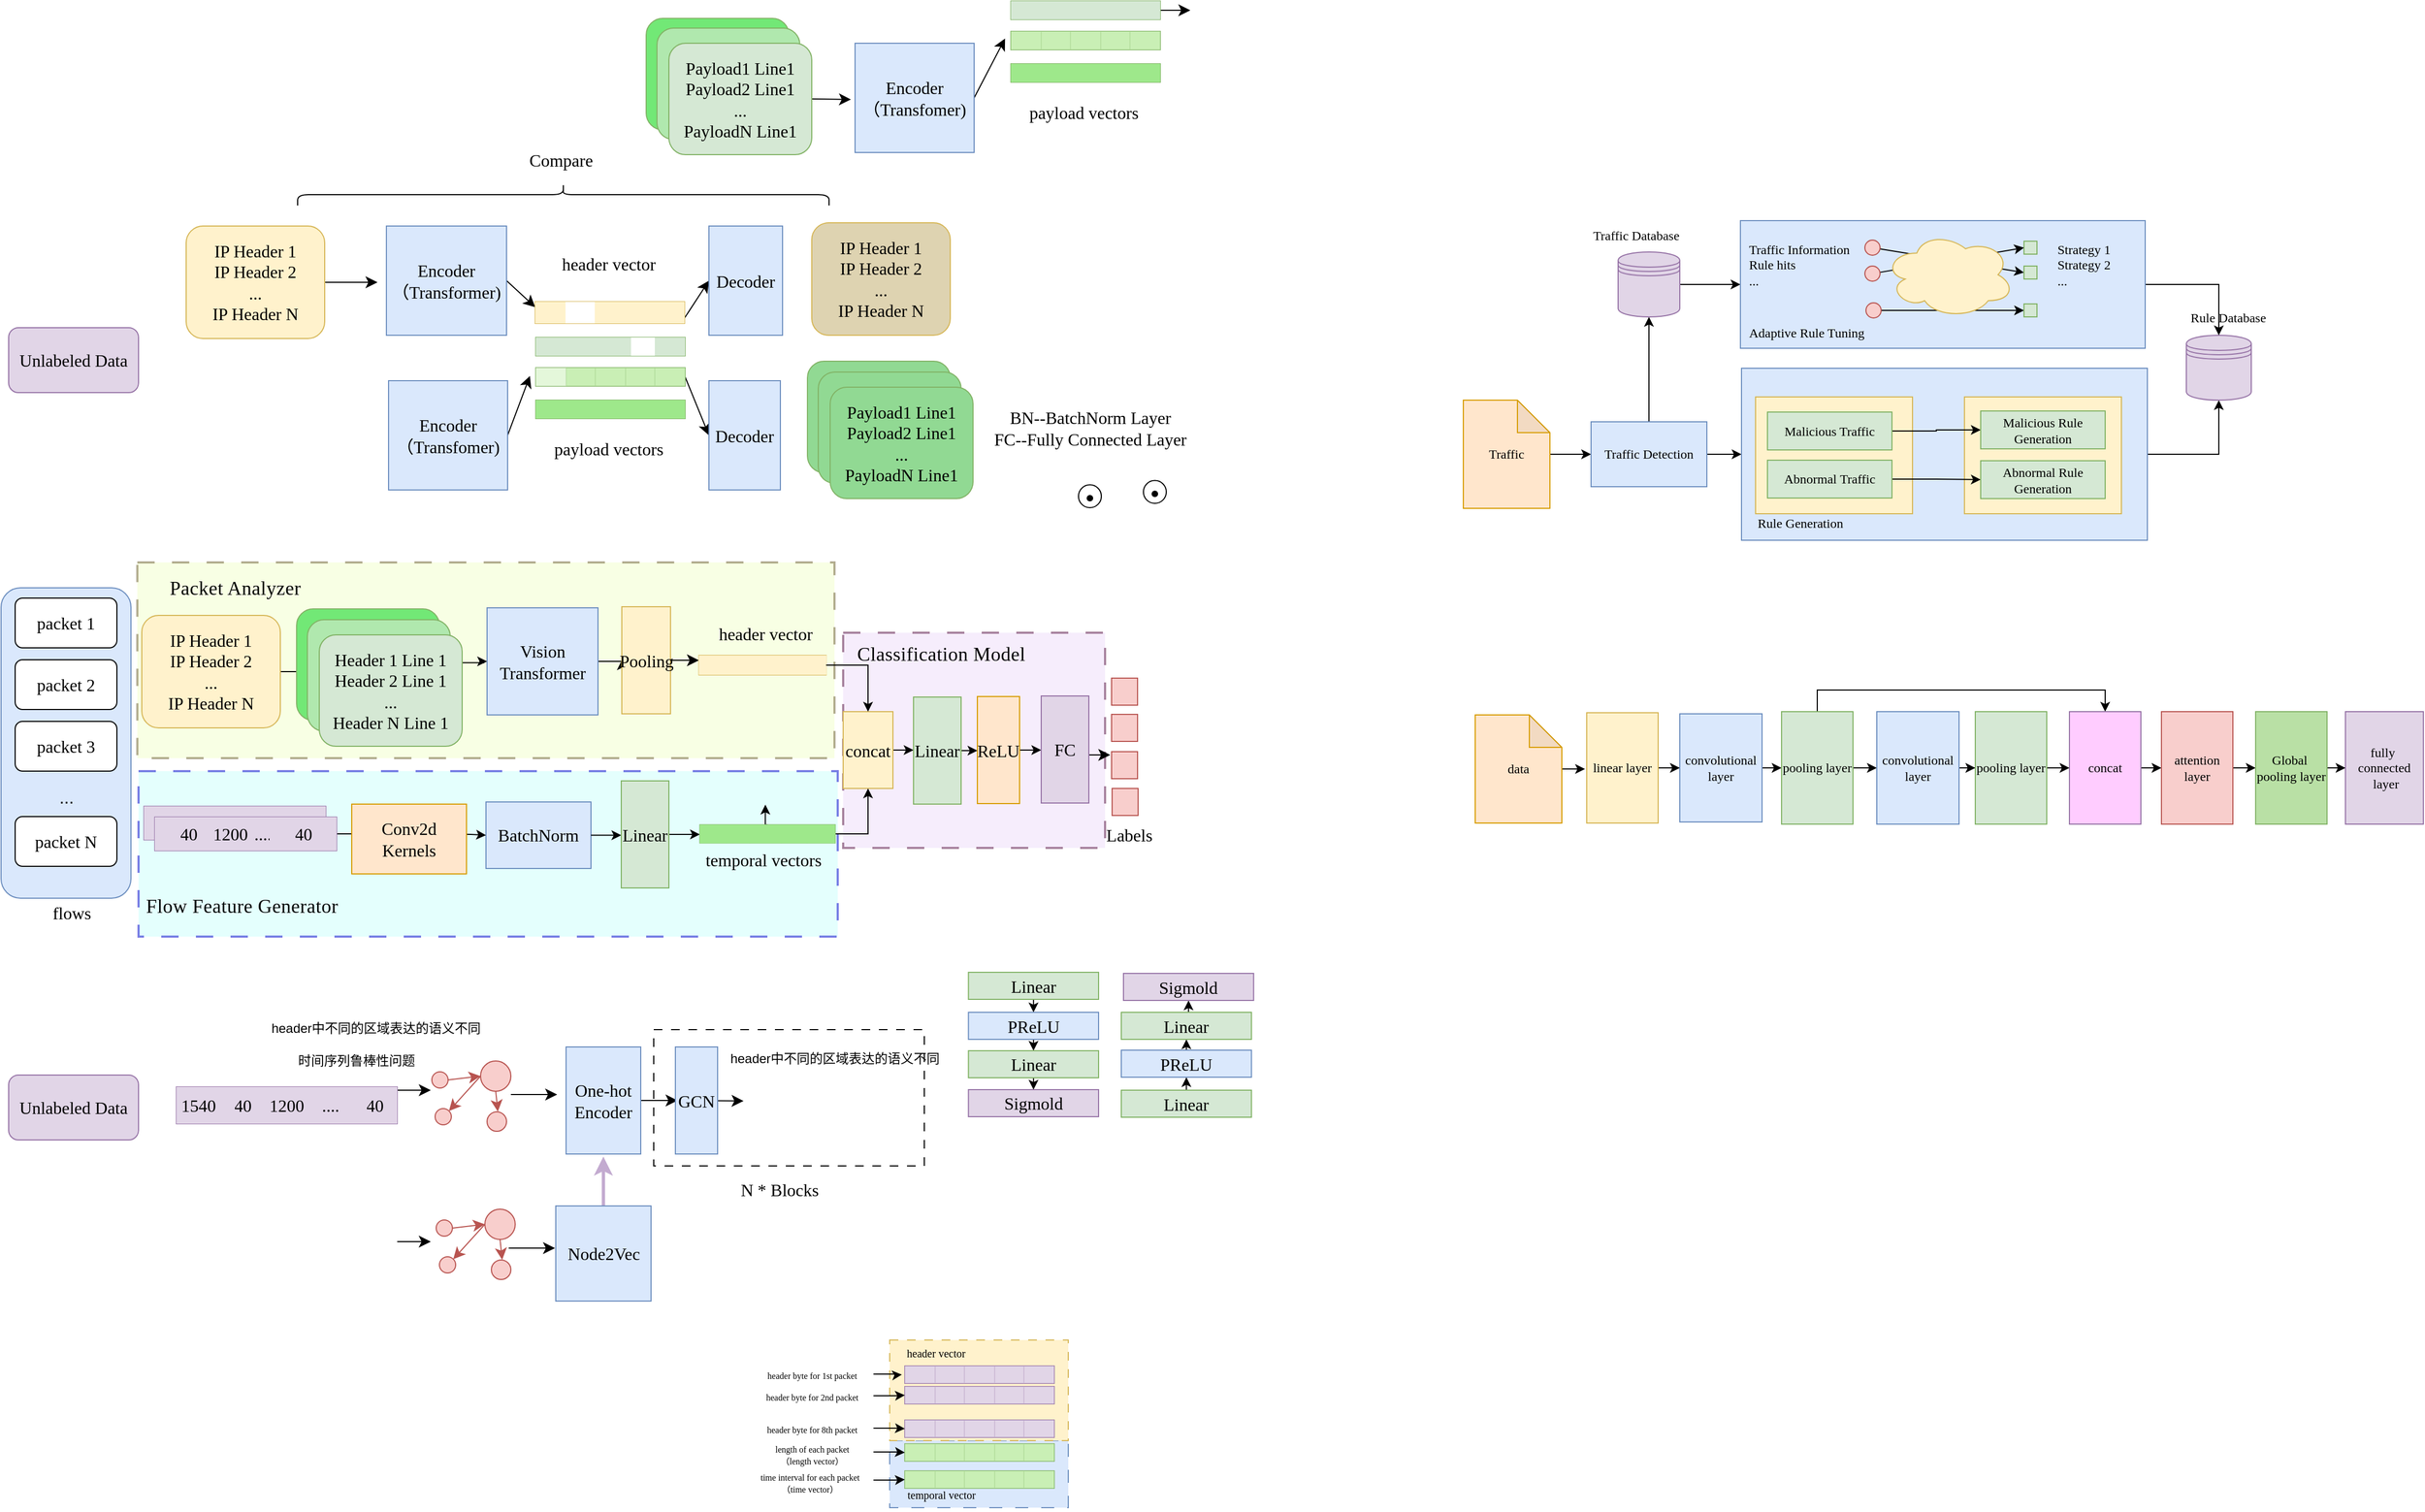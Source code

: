 <mxfile version="24.6.3" type="github">
  <diagram name="第 1 页" id="RyY5nZNIsYxHvSIVB-sh">
    <mxGraphModel dx="759" dy="1069" grid="0" gridSize="10" guides="1" tooltips="1" connect="1" arrows="1" fold="1" page="0" pageScale="1" pageWidth="827" pageHeight="1169" math="0" shadow="0">
      <root>
        <mxCell id="0" />
        <mxCell id="1" parent="0" />
        <mxCell id="2wmeh7-wDsvW0Zh2ukZG-66" value="" style="rounded=0;whiteSpace=wrap;html=1;fillColor=#dae8fc;strokeColor=#6c8ebf;dashed=1;dashPattern=12 12;" vertex="1" parent="1">
          <mxGeometry x="490" y="748" width="165" height="62" as="geometry" />
        </mxCell>
        <mxCell id="2wmeh7-wDsvW0Zh2ukZG-64" value="" style="rounded=0;whiteSpace=wrap;html=1;fillColor=#fff2cc;strokeColor=#d6b656;dashed=1;dashPattern=8 8;" vertex="1" parent="1">
          <mxGeometry x="490" y="655" width="165" height="93" as="geometry" />
        </mxCell>
        <mxCell id="2wmeh7-wDsvW0Zh2ukZG-6" value="" style="rounded=0;whiteSpace=wrap;html=1;fillColor=#eddcf9;strokeColor=#561040;opacity=50;align=center;verticalAlign=middle;fontFamily=Helvetica;fontSize=12;dashed=1;dashPattern=8 8;strokeWidth=2;" vertex="1" parent="1">
          <mxGeometry x="447" y="1" width="242" height="199" as="geometry" />
        </mxCell>
        <mxCell id="2wmeh7-wDsvW0Zh2ukZG-4" value="" style="rounded=0;whiteSpace=wrap;html=1;fillColor=#C9FFFB;strokeColor=#0000CC;opacity=50;align=center;verticalAlign=middle;fontFamily=Helvetica;fontSize=12;fontColor=default;dashed=1;dashPattern=8 8;strokeWidth=2;" vertex="1" parent="1">
          <mxGeometry x="-204" y="129" width="646" height="153" as="geometry" />
        </mxCell>
        <mxCell id="2wmeh7-wDsvW0Zh2ukZG-2" value="" style="rounded=0;whiteSpace=wrap;html=1;fillColor=#F1FFC9;strokeColor=#6b5c2e;opacity=50;align=center;verticalAlign=middle;fontFamily=Helvetica;fontSize=12;fontColor=default;dashed=1;dashPattern=8 8;strokeWidth=2;" vertex="1" parent="1">
          <mxGeometry x="-205.12" y="-64" width="644.12" height="181" as="geometry" />
        </mxCell>
        <mxCell id="ILP_Jjc2ablGNtknwulI-99" value="" style="rounded=0;whiteSpace=wrap;html=1;dashed=1;dashPattern=8 8;" parent="1" vertex="1">
          <mxGeometry x="272" y="368" width="250" height="126" as="geometry" />
        </mxCell>
        <mxCell id="ILP_Jjc2ablGNtknwulI-9" value="" style="rounded=1;whiteSpace=wrap;html=1;fillColor=#dae8fc;strokeColor=#6c8ebf;" parent="1" vertex="1">
          <mxGeometry x="-331" y="-40.5" width="120" height="287" as="geometry" />
        </mxCell>
        <mxCell id="ILP_Jjc2ablGNtknwulI-2" value="&lt;font face=&quot;Comic Sans MS&quot; style=&quot;font-size: 16px;&quot;&gt;packet 1&lt;/font&gt;" style="rounded=1;whiteSpace=wrap;html=1;" parent="1" vertex="1">
          <mxGeometry x="-318" y="-31" width="94" height="46" as="geometry" />
        </mxCell>
        <mxCell id="ILP_Jjc2ablGNtknwulI-5" value="&lt;font face=&quot;Comic Sans MS&quot; style=&quot;font-size: 16px;&quot;&gt;packet 2&lt;/font&gt;" style="rounded=1;whiteSpace=wrap;html=1;" parent="1" vertex="1">
          <mxGeometry x="-318" y="26" width="94" height="46" as="geometry" />
        </mxCell>
        <mxCell id="ILP_Jjc2ablGNtknwulI-6" value="&lt;font face=&quot;Comic Sans MS&quot; style=&quot;font-size: 16px;&quot;&gt;packet 3&lt;/font&gt;" style="rounded=1;whiteSpace=wrap;html=1;" parent="1" vertex="1">
          <mxGeometry x="-318" y="83" width="94" height="46" as="geometry" />
        </mxCell>
        <mxCell id="ILP_Jjc2ablGNtknwulI-7" value="&lt;font face=&quot;Comic Sans MS&quot; style=&quot;font-size: 16px;&quot;&gt;packet N&lt;/font&gt;" style="rounded=1;whiteSpace=wrap;html=1;" parent="1" vertex="1">
          <mxGeometry x="-318" y="171" width="94" height="46" as="geometry" />
        </mxCell>
        <mxCell id="ILP_Jjc2ablGNtknwulI-8" value="..." style="text;html=1;align=center;verticalAlign=middle;resizable=0;points=[];autosize=1;strokeColor=none;fillColor=none;fontSize=16;" parent="1" vertex="1">
          <mxGeometry x="-286.5" y="137" width="31" height="31" as="geometry" />
        </mxCell>
        <mxCell id="ILP_Jjc2ablGNtknwulI-10" style="edgeStyle=none;curved=1;rounded=0;orthogonalLoop=1;jettySize=auto;html=1;exitX=0.5;exitY=1;exitDx=0;exitDy=0;fontSize=12;startSize=8;endSize=8;" parent="1" source="ILP_Jjc2ablGNtknwulI-9" target="ILP_Jjc2ablGNtknwulI-9" edge="1">
          <mxGeometry relative="1" as="geometry" />
        </mxCell>
        <mxCell id="ILP_Jjc2ablGNtknwulI-11" value="&lt;font style=&quot;font-size: 16px;&quot; face=&quot;Comic Sans MS&quot;&gt;flows&lt;/font&gt;" style="text;html=1;align=center;verticalAlign=middle;resizable=0;points=[];autosize=1;strokeColor=none;fillColor=none;fontSize=16;" parent="1" vertex="1">
          <mxGeometry x="-295.5" y="243.5" width="58" height="32" as="geometry" />
        </mxCell>
        <mxCell id="LJ7Bm6huTDbzyGIZShZ3-5" value="" style="edgeStyle=orthogonalEdgeStyle;rounded=0;orthogonalLoop=1;jettySize=auto;html=1;" parent="1" source="ILP_Jjc2ablGNtknwulI-22" edge="1">
          <mxGeometry relative="1" as="geometry">
            <mxPoint x="-36" y="42" as="targetPoint" />
          </mxGeometry>
        </mxCell>
        <mxCell id="ILP_Jjc2ablGNtknwulI-22" value="&lt;font face=&quot;Comic Sans MS&quot; style=&quot;font-size: 16px;&quot;&gt;IP Header 1&lt;br&gt;IP Header 2&lt;br&gt;...&lt;br&gt;IP Header N&lt;br&gt;&lt;/font&gt;" style="rounded=1;whiteSpace=wrap;html=1;align=center;fillColor=#fff2cc;strokeColor=#d6b656;" parent="1" vertex="1">
          <mxGeometry x="-201" y="-15" width="128" height="104" as="geometry" />
        </mxCell>
        <mxCell id="ILP_Jjc2ablGNtknwulI-26" value="&lt;font face=&quot;Comic Sans MS&quot; style=&quot;font-size: 16px;&quot;&gt;Payload1 Line1&lt;br&gt;&lt;/font&gt;&lt;font face=&quot;Comic Sans MS&quot; style=&quot;font-size: 16px;&quot;&gt;Payload2 Line1&lt;br&gt;&lt;/font&gt;&lt;font face=&quot;Comic Sans MS&quot; style=&quot;font-size: 16px;&quot;&gt;...&lt;br&gt;PayloadN Line1&lt;br&gt;&lt;/font&gt;" style="rounded=1;whiteSpace=wrap;html=1;align=center;fillColor=#72E876;strokeColor=#82b366;" parent="1" vertex="1">
          <mxGeometry x="265" y="-567" width="132" height="103" as="geometry" />
        </mxCell>
        <mxCell id="ILP_Jjc2ablGNtknwulI-90" style="edgeStyle=none;curved=1;rounded=0;orthogonalLoop=1;jettySize=auto;html=1;exitX=1;exitY=0.5;exitDx=0;exitDy=0;fontSize=12;startSize=8;endSize=8;" parent="1" edge="1">
          <mxGeometry relative="1" as="geometry">
            <mxPoint x="66.0" y="424" as="targetPoint" />
            <mxPoint x="35" y="424" as="sourcePoint" />
          </mxGeometry>
        </mxCell>
        <mxCell id="ILP_Jjc2ablGNtknwulI-50" value="&lt;font face=&quot;Comic Sans MS&quot; style=&quot;font-size: 16px;&quot;&gt;Payload1 Line1&lt;br&gt;&lt;/font&gt;&lt;font face=&quot;Comic Sans MS&quot; style=&quot;font-size: 16px;&quot;&gt;Payload2 Line1&lt;br&gt;&lt;/font&gt;&lt;font face=&quot;Comic Sans MS&quot; style=&quot;font-size: 16px;&quot;&gt;...&lt;br&gt;PayloadN Line1&lt;br&gt;&lt;/font&gt;" style="rounded=1;whiteSpace=wrap;html=1;align=center;fillColor=#B0E8AE;strokeColor=#82b366;" parent="1" vertex="1">
          <mxGeometry x="275" y="-558" width="132" height="103" as="geometry" />
        </mxCell>
        <mxCell id="ILP_Jjc2ablGNtknwulI-54" style="edgeStyle=none;curved=1;rounded=0;orthogonalLoop=1;jettySize=auto;html=1;exitX=1;exitY=0.5;exitDx=0;exitDy=0;fontSize=12;startSize=8;endSize=8;" parent="1" source="ILP_Jjc2ablGNtknwulI-51" edge="1">
          <mxGeometry relative="1" as="geometry">
            <mxPoint x="454.2" y="-492" as="targetPoint" />
          </mxGeometry>
        </mxCell>
        <mxCell id="ILP_Jjc2ablGNtknwulI-51" value="&lt;font face=&quot;Comic Sans MS&quot; style=&quot;font-size: 16px;&quot;&gt;Payload1 Line1&lt;br&gt;&lt;/font&gt;&lt;font face=&quot;Comic Sans MS&quot; style=&quot;font-size: 16px;&quot;&gt;Payload2 Line1&lt;br&gt;&lt;/font&gt;&lt;font face=&quot;Comic Sans MS&quot; style=&quot;font-size: 16px;&quot;&gt;...&lt;br&gt;PayloadN Line1&lt;br&gt;&lt;/font&gt;" style="rounded=1;whiteSpace=wrap;html=1;align=center;fillColor=#d5e8d4;strokeColor=#82b366;" parent="1" vertex="1">
          <mxGeometry x="286" y="-544" width="132" height="103" as="geometry" />
        </mxCell>
        <mxCell id="ILP_Jjc2ablGNtknwulI-112" style="edgeStyle=none;curved=1;rounded=0;orthogonalLoop=1;jettySize=auto;html=1;exitX=1;exitY=0.5;exitDx=0;exitDy=0;entryX=0;entryY=0.25;entryDx=0;entryDy=0;fontSize=12;startSize=8;endSize=8;" parent="1" source="ILP_Jjc2ablGNtknwulI-96" target="ILP_Jjc2ablGNtknwulI-105" edge="1">
          <mxGeometry relative="1" as="geometry" />
        </mxCell>
        <mxCell id="t4uK8HQ-oscHjNNqdzed-5" style="edgeStyle=orthogonalEdgeStyle;rounded=0;orthogonalLoop=1;jettySize=auto;html=1;exitX=1;exitY=0.5;exitDx=0;exitDy=0;entryX=0;entryY=0.5;entryDx=0;entryDy=0;" parent="1" source="ILP_Jjc2ablGNtknwulI-52" target="ILP_Jjc2ablGNtknwulI-96" edge="1">
          <mxGeometry relative="1" as="geometry" />
        </mxCell>
        <mxCell id="ILP_Jjc2ablGNtknwulI-52" value="&lt;font face=&quot;Comic Sans MS&quot;&gt;&lt;span style=&quot;font-size: 16px;&quot;&gt;Vision Transformer&lt;/span&gt;&lt;/font&gt;" style="rounded=0;whiteSpace=wrap;html=1;fillColor=#dae8fc;strokeColor=#6c8ebf;" parent="1" vertex="1">
          <mxGeometry x="118" y="-22" width="102.5" height="99" as="geometry" />
        </mxCell>
        <mxCell id="ILP_Jjc2ablGNtknwulI-116" style="edgeStyle=none;curved=1;rounded=0;orthogonalLoop=1;jettySize=auto;html=1;exitX=1;exitY=0.5;exitDx=0;exitDy=0;fontSize=12;startSize=8;endSize=8;" parent="1" source="ILP_Jjc2ablGNtknwulI-53" edge="1">
          <mxGeometry relative="1" as="geometry">
            <mxPoint x="596.6" y="-548.4" as="targetPoint" />
          </mxGeometry>
        </mxCell>
        <mxCell id="ILP_Jjc2ablGNtknwulI-53" value="&lt;font face=&quot;Comic Sans MS&quot; style=&quot;font-size: 16px;&quot;&gt;Encoder&lt;br&gt;（Transfomer)&lt;br&gt;&lt;/font&gt;" style="rounded=0;whiteSpace=wrap;html=1;fillColor=#dae8fc;strokeColor=#6c8ebf;" parent="1" vertex="1">
          <mxGeometry x="458" y="-544" width="110" height="101" as="geometry" />
        </mxCell>
        <mxCell id="ILP_Jjc2ablGNtknwulI-117" style="edgeStyle=none;curved=1;rounded=0;orthogonalLoop=1;jettySize=auto;html=1;fontSize=12;startSize=8;endSize=8;" parent="1" source="ILP_Jjc2ablGNtknwulI-56" edge="1">
          <mxGeometry relative="1" as="geometry">
            <mxPoint x="767.8" y="-574.5" as="targetPoint" />
          </mxGeometry>
        </mxCell>
        <mxCell id="ILP_Jjc2ablGNtknwulI-56" value="" style="shape=table;startSize=0;container=1;collapsible=0;childLayout=tableLayout;fontSize=16;fontFamily=Comic Sans MS;fillColor=#d5e8d4;strokeColor=#82b366;rounded=1;" parent="1" vertex="1">
          <mxGeometry x="602" y="-583" width="138" height="17" as="geometry" />
        </mxCell>
        <mxCell id="ILP_Jjc2ablGNtknwulI-57" value="" style="shape=tableRow;horizontal=0;startSize=0;swimlaneHead=0;swimlaneBody=0;strokeColor=#82b366;top=0;left=0;bottom=0;right=0;collapsible=0;dropTarget=0;fillColor=#d5e8d4;points=[[0,0.5],[1,0.5]];portConstraint=eastwest;fontSize=16;fontFamily=Comic Sans MS;" parent="ILP_Jjc2ablGNtknwulI-56" vertex="1">
          <mxGeometry width="138" height="17" as="geometry" />
        </mxCell>
        <mxCell id="ILP_Jjc2ablGNtknwulI-58" value="" style="shape=partialRectangle;html=1;whiteSpace=wrap;connectable=0;strokeColor=#82b366;overflow=hidden;fillColor=#d5e8d4;top=0;left=0;bottom=0;right=0;pointerEvents=1;fontSize=16;fontFamily=Comic Sans MS;" parent="ILP_Jjc2ablGNtknwulI-57" vertex="1">
          <mxGeometry width="28" height="17" as="geometry">
            <mxRectangle width="28" height="17" as="alternateBounds" />
          </mxGeometry>
        </mxCell>
        <mxCell id="ILP_Jjc2ablGNtknwulI-59" value="" style="shape=partialRectangle;html=1;whiteSpace=wrap;connectable=0;strokeColor=#82b366;overflow=hidden;fillColor=#d5e8d4;top=0;left=0;bottom=0;right=0;pointerEvents=1;fontSize=16;fontFamily=Comic Sans MS;" parent="ILP_Jjc2ablGNtknwulI-57" vertex="1">
          <mxGeometry x="28" width="27" height="17" as="geometry">
            <mxRectangle width="27" height="17" as="alternateBounds" />
          </mxGeometry>
        </mxCell>
        <mxCell id="ILP_Jjc2ablGNtknwulI-60" value="" style="shape=partialRectangle;html=1;whiteSpace=wrap;connectable=0;strokeColor=#82b366;overflow=hidden;fillColor=#d5e8d4;top=0;left=0;bottom=0;right=0;pointerEvents=1;fontSize=16;fontFamily=Comic Sans MS;" parent="ILP_Jjc2ablGNtknwulI-57" vertex="1">
          <mxGeometry x="55" width="33" height="17" as="geometry">
            <mxRectangle width="33" height="17" as="alternateBounds" />
          </mxGeometry>
        </mxCell>
        <mxCell id="ILP_Jjc2ablGNtknwulI-61" value="" style="shape=partialRectangle;html=1;whiteSpace=wrap;connectable=0;strokeColor=#82b366;overflow=hidden;fillColor=#d5e8d4;top=0;left=0;bottom=0;right=0;pointerEvents=1;fontSize=16;fontFamily=Comic Sans MS;" parent="ILP_Jjc2ablGNtknwulI-57" vertex="1">
          <mxGeometry x="88" width="22" height="17" as="geometry">
            <mxRectangle width="22" height="17" as="alternateBounds" />
          </mxGeometry>
        </mxCell>
        <mxCell id="ILP_Jjc2ablGNtknwulI-62" value="" style="shape=partialRectangle;html=1;whiteSpace=wrap;connectable=0;strokeColor=#82b366;overflow=hidden;fillColor=#d5e8d4;top=0;left=0;bottom=0;right=0;pointerEvents=1;fontSize=16;fontFamily=Comic Sans MS;" parent="ILP_Jjc2ablGNtknwulI-57" vertex="1">
          <mxGeometry x="110" width="28" height="17" as="geometry">
            <mxRectangle width="28" height="17" as="alternateBounds" />
          </mxGeometry>
        </mxCell>
        <mxCell id="ILP_Jjc2ablGNtknwulI-63" value="" style="shape=table;startSize=0;container=1;collapsible=0;childLayout=tableLayout;fontSize=16;fontFamily=Comic Sans MS;fillColor=#CAF0B6;strokeColor=#82b366;rounded=1;arcSize=50;" parent="1" vertex="1">
          <mxGeometry x="602" y="-555" width="138" height="17" as="geometry" />
        </mxCell>
        <mxCell id="ILP_Jjc2ablGNtknwulI-64" value="" style="shape=tableRow;horizontal=0;startSize=0;swimlaneHead=0;swimlaneBody=0;strokeColor=#82b366;top=0;left=0;bottom=0;right=0;collapsible=0;dropTarget=0;fillColor=#CAF0B6;points=[[0,0.5],[1,0.5]];portConstraint=eastwest;fontSize=16;fontFamily=Comic Sans MS;opacity=50;" parent="ILP_Jjc2ablGNtknwulI-63" vertex="1">
          <mxGeometry width="138" height="17" as="geometry" />
        </mxCell>
        <mxCell id="ILP_Jjc2ablGNtknwulI-65" value="" style="shape=partialRectangle;html=1;whiteSpace=wrap;connectable=0;strokeColor=#82b366;overflow=hidden;fillColor=#CAF0B6;top=0;left=0;bottom=0;right=0;pointerEvents=1;fontSize=16;fontFamily=Comic Sans MS;opacity=50;" parent="ILP_Jjc2ablGNtknwulI-64" vertex="1">
          <mxGeometry width="28" height="17" as="geometry">
            <mxRectangle width="28" height="17" as="alternateBounds" />
          </mxGeometry>
        </mxCell>
        <mxCell id="ILP_Jjc2ablGNtknwulI-66" value="" style="shape=partialRectangle;html=1;whiteSpace=wrap;connectable=0;strokeColor=#82b366;overflow=hidden;fillColor=#CAF0B6;top=0;left=0;bottom=0;right=0;pointerEvents=1;fontSize=16;fontFamily=Comic Sans MS;opacity=50;" parent="ILP_Jjc2ablGNtknwulI-64" vertex="1">
          <mxGeometry x="28" width="27" height="17" as="geometry">
            <mxRectangle width="27" height="17" as="alternateBounds" />
          </mxGeometry>
        </mxCell>
        <mxCell id="ILP_Jjc2ablGNtknwulI-67" value="" style="shape=partialRectangle;html=1;whiteSpace=wrap;connectable=0;strokeColor=#82b366;overflow=hidden;fillColor=#CAF0B6;top=0;left=0;bottom=0;right=0;pointerEvents=1;fontSize=16;fontFamily=Comic Sans MS;opacity=50;" parent="ILP_Jjc2ablGNtknwulI-64" vertex="1">
          <mxGeometry x="55" width="28" height="17" as="geometry">
            <mxRectangle width="28" height="17" as="alternateBounds" />
          </mxGeometry>
        </mxCell>
        <mxCell id="ILP_Jjc2ablGNtknwulI-68" value="" style="shape=partialRectangle;html=1;whiteSpace=wrap;connectable=0;strokeColor=#82b366;overflow=hidden;fillColor=#CAF0B6;top=0;left=0;bottom=0;right=0;pointerEvents=1;fontSize=16;fontFamily=Comic Sans MS;opacity=50;" parent="ILP_Jjc2ablGNtknwulI-64" vertex="1">
          <mxGeometry x="83" width="27" height="17" as="geometry">
            <mxRectangle width="27" height="17" as="alternateBounds" />
          </mxGeometry>
        </mxCell>
        <mxCell id="ILP_Jjc2ablGNtknwulI-69" value="" style="shape=partialRectangle;html=1;whiteSpace=wrap;connectable=0;strokeColor=#82b366;overflow=hidden;fillColor=#CAF0B6;top=0;left=0;bottom=0;right=0;pointerEvents=1;fontSize=16;fontFamily=Comic Sans MS;opacity=50;" parent="ILP_Jjc2ablGNtknwulI-64" vertex="1">
          <mxGeometry x="110" width="28" height="17" as="geometry">
            <mxRectangle width="28" height="17" as="alternateBounds" />
          </mxGeometry>
        </mxCell>
        <mxCell id="ILP_Jjc2ablGNtknwulI-70" value="" style="shape=table;startSize=0;container=1;collapsible=0;childLayout=tableLayout;fontSize=16;fontFamily=Comic Sans MS;fillColor=#89FB50;strokeColor=#82b366;rounded=1;" parent="1" vertex="1">
          <mxGeometry x="602" y="-525" width="138" height="17" as="geometry" />
        </mxCell>
        <mxCell id="ILP_Jjc2ablGNtknwulI-71" value="" style="shape=tableRow;horizontal=0;startSize=0;swimlaneHead=0;swimlaneBody=0;strokeColor=#82b366;top=0;left=0;bottom=0;right=0;collapsible=0;dropTarget=0;fillColor=#9EE88B;points=[[0,0.5],[1,0.5]];portConstraint=eastwest;fontSize=16;fontFamily=Comic Sans MS;" parent="ILP_Jjc2ablGNtknwulI-70" vertex="1">
          <mxGeometry width="138" height="17" as="geometry" />
        </mxCell>
        <mxCell id="ILP_Jjc2ablGNtknwulI-72" value="" style="shape=partialRectangle;html=1;whiteSpace=wrap;connectable=0;strokeColor=#82b366;overflow=hidden;fillColor=#9EE88B;top=0;left=0;bottom=0;right=0;pointerEvents=1;fontSize=16;fontFamily=Comic Sans MS;" parent="ILP_Jjc2ablGNtknwulI-71" vertex="1">
          <mxGeometry width="28" height="17" as="geometry">
            <mxRectangle width="28" height="17" as="alternateBounds" />
          </mxGeometry>
        </mxCell>
        <mxCell id="ILP_Jjc2ablGNtknwulI-73" value="" style="shape=partialRectangle;html=1;whiteSpace=wrap;connectable=0;strokeColor=#82b366;overflow=hidden;fillColor=#9EE88B;top=0;left=0;bottom=0;right=0;pointerEvents=1;fontSize=16;fontFamily=Comic Sans MS;" parent="ILP_Jjc2ablGNtknwulI-71" vertex="1">
          <mxGeometry x="28" width="27" height="17" as="geometry">
            <mxRectangle width="27" height="17" as="alternateBounds" />
          </mxGeometry>
        </mxCell>
        <mxCell id="ILP_Jjc2ablGNtknwulI-74" value="" style="shape=partialRectangle;html=1;whiteSpace=wrap;connectable=0;strokeColor=#82b366;overflow=hidden;fillColor=#9EE88B;top=0;left=0;bottom=0;right=0;pointerEvents=1;fontSize=16;fontFamily=Comic Sans MS;" parent="ILP_Jjc2ablGNtknwulI-71" vertex="1">
          <mxGeometry x="55" width="28" height="17" as="geometry">
            <mxRectangle width="28" height="17" as="alternateBounds" />
          </mxGeometry>
        </mxCell>
        <mxCell id="ILP_Jjc2ablGNtknwulI-75" value="" style="shape=partialRectangle;html=1;whiteSpace=wrap;connectable=0;strokeColor=#82b366;overflow=hidden;fillColor=#9EE88B;top=0;left=0;bottom=0;right=0;pointerEvents=1;fontSize=16;fontFamily=Comic Sans MS;" parent="ILP_Jjc2ablGNtknwulI-71" vertex="1">
          <mxGeometry x="83" width="27" height="17" as="geometry">
            <mxRectangle width="27" height="17" as="alternateBounds" />
          </mxGeometry>
        </mxCell>
        <mxCell id="ILP_Jjc2ablGNtknwulI-76" value="" style="shape=partialRectangle;html=1;whiteSpace=wrap;connectable=0;strokeColor=#82b366;overflow=hidden;fillColor=#9EE88B;top=0;left=0;bottom=0;right=0;pointerEvents=1;fontSize=16;fontFamily=Comic Sans MS;" parent="ILP_Jjc2ablGNtknwulI-71" vertex="1">
          <mxGeometry x="110" width="28" height="17" as="geometry">
            <mxRectangle width="28" height="17" as="alternateBounds" />
          </mxGeometry>
        </mxCell>
        <mxCell id="t4uK8HQ-oscHjNNqdzed-12" style="edgeStyle=orthogonalEdgeStyle;rounded=0;orthogonalLoop=1;jettySize=auto;html=1;exitX=1;exitY=0.5;exitDx=0;exitDy=0;entryX=0;entryY=0.5;entryDx=0;entryDy=0;" parent="1" source="ILP_Jjc2ablGNtknwulI-77" target="t4uK8HQ-oscHjNNqdzed-7" edge="1">
          <mxGeometry relative="1" as="geometry" />
        </mxCell>
        <mxCell id="ILP_Jjc2ablGNtknwulI-77" value="&lt;font face=&quot;Comic Sans MS&quot;&gt;&lt;span style=&quot;font-size: 16px;&quot;&gt;concat&lt;/span&gt;&lt;/font&gt;" style="rounded=0;whiteSpace=wrap;html=1;fillColor=#fff2cc;strokeColor=#d6b656;" parent="1" vertex="1">
          <mxGeometry x="447" y="74" width="46" height="71" as="geometry" />
        </mxCell>
        <mxCell id="ILP_Jjc2ablGNtknwulI-82" style="edgeStyle=none;curved=1;rounded=0;orthogonalLoop=1;jettySize=auto;html=1;exitX=1;exitY=0.5;exitDx=0;exitDy=0;entryX=0;entryY=0.5;entryDx=0;entryDy=0;fontSize=12;startSize=8;endSize=8;fillColor=#f8cecc;strokeColor=#b85450;" parent="1" source="ILP_Jjc2ablGNtknwulI-78" target="ILP_Jjc2ablGNtknwulI-79" edge="1">
          <mxGeometry relative="1" as="geometry" />
        </mxCell>
        <mxCell id="ILP_Jjc2ablGNtknwulI-78" value="" style="ellipse;whiteSpace=wrap;html=1;aspect=fixed;fillColor=#f8cecc;strokeColor=#b85450;" parent="1" vertex="1">
          <mxGeometry x="67" y="407" width="15" height="15" as="geometry" />
        </mxCell>
        <mxCell id="ILP_Jjc2ablGNtknwulI-83" style="edgeStyle=none;curved=1;rounded=0;orthogonalLoop=1;jettySize=auto;html=1;exitX=0;exitY=0.5;exitDx=0;exitDy=0;entryX=1;entryY=0;entryDx=0;entryDy=0;fontSize=12;startSize=8;endSize=8;fillColor=#f8cecc;strokeColor=#b85450;" parent="1" source="ILP_Jjc2ablGNtknwulI-79" target="ILP_Jjc2ablGNtknwulI-81" edge="1">
          <mxGeometry relative="1" as="geometry" />
        </mxCell>
        <mxCell id="ILP_Jjc2ablGNtknwulI-85" style="edgeStyle=none;curved=1;rounded=0;orthogonalLoop=1;jettySize=auto;html=1;exitX=0.5;exitY=1;exitDx=0;exitDy=0;fontSize=12;startSize=8;endSize=8;fillColor=#f8cecc;strokeColor=#b85450;" parent="1" source="ILP_Jjc2ablGNtknwulI-79" edge="1">
          <mxGeometry relative="1" as="geometry">
            <mxPoint x="128" y="443.8" as="targetPoint" />
          </mxGeometry>
        </mxCell>
        <mxCell id="ILP_Jjc2ablGNtknwulI-91" style="edgeStyle=none;curved=1;rounded=0;orthogonalLoop=1;jettySize=auto;html=1;fontSize=12;startSize=8;endSize=8;" parent="1" edge="1">
          <mxGeometry relative="1" as="geometry">
            <mxPoint x="182.8" y="428" as="targetPoint" />
            <mxPoint x="140" y="428" as="sourcePoint" />
          </mxGeometry>
        </mxCell>
        <mxCell id="ILP_Jjc2ablGNtknwulI-79" value="" style="ellipse;whiteSpace=wrap;html=1;aspect=fixed;fillColor=#f8cecc;strokeColor=#b85450;" parent="1" vertex="1">
          <mxGeometry x="112" y="397" width="28" height="28" as="geometry" />
        </mxCell>
        <mxCell id="ILP_Jjc2ablGNtknwulI-80" value="" style="ellipse;whiteSpace=wrap;html=1;aspect=fixed;fillColor=#f8cecc;strokeColor=#b85450;" parent="1" vertex="1">
          <mxGeometry x="118" y="444" width="18" height="18" as="geometry" />
        </mxCell>
        <mxCell id="ILP_Jjc2ablGNtknwulI-81" value="" style="ellipse;whiteSpace=wrap;html=1;aspect=fixed;fillColor=#f8cecc;strokeColor=#b85450;" parent="1" vertex="1">
          <mxGeometry x="70" y="441" width="15" height="15" as="geometry" />
        </mxCell>
        <mxCell id="ILP_Jjc2ablGNtknwulI-92" style="edgeStyle=none;curved=1;rounded=0;orthogonalLoop=1;jettySize=auto;html=1;fontSize=12;startSize=8;endSize=8;" parent="1" source="ILP_Jjc2ablGNtknwulI-89" edge="1">
          <mxGeometry relative="1" as="geometry">
            <mxPoint x="294.0" y="433.5" as="targetPoint" />
          </mxGeometry>
        </mxCell>
        <mxCell id="ILP_Jjc2ablGNtknwulI-89" value="&lt;font face=&quot;Comic Sans MS&quot; style=&quot;font-size: 16px;&quot;&gt;One-hot&lt;br&gt;Encoder&lt;br&gt;&lt;/font&gt;" style="rounded=0;whiteSpace=wrap;html=1;fillColor=#dae8fc;strokeColor=#6c8ebf;" parent="1" vertex="1">
          <mxGeometry x="191" y="384" width="69" height="99" as="geometry" />
        </mxCell>
        <mxCell id="ILP_Jjc2ablGNtknwulI-97" style="edgeStyle=none;curved=1;rounded=0;orthogonalLoop=1;jettySize=auto;html=1;fontSize=12;startSize=8;endSize=8;" parent="1" source="ILP_Jjc2ablGNtknwulI-94" edge="1">
          <mxGeometry relative="1" as="geometry">
            <mxPoint x="355" y="434" as="targetPoint" />
          </mxGeometry>
        </mxCell>
        <mxCell id="ILP_Jjc2ablGNtknwulI-94" value="&lt;font face=&quot;Comic Sans MS&quot; style=&quot;font-size: 16px;&quot;&gt;GCN&lt;br&gt;&lt;/font&gt;" style="rounded=0;whiteSpace=wrap;html=1;fillColor=#dae8fc;strokeColor=#6c8ebf;" parent="1" vertex="1">
          <mxGeometry x="292" y="384" width="39" height="99" as="geometry" />
        </mxCell>
        <mxCell id="ILP_Jjc2ablGNtknwulI-105" value="" style="shape=table;startSize=0;container=1;collapsible=0;childLayout=tableLayout;fontSize=16;fontFamily=Comic Sans MS;fillColor=#fff2cc;strokeColor=#d6b656;rounded=1;" parent="1" vertex="1">
          <mxGeometry x="313.75" y="22" width="117.5" height="18" as="geometry" />
        </mxCell>
        <mxCell id="ILP_Jjc2ablGNtknwulI-106" value="" style="shape=tableRow;horizontal=0;startSize=0;swimlaneHead=0;swimlaneBody=0;strokeColor=#d6b656;top=0;left=0;bottom=0;right=0;collapsible=0;dropTarget=0;fillColor=#fff2cc;points=[[0,0.5],[1,0.5]];portConstraint=eastwest;fontSize=16;fontFamily=Comic Sans MS;" parent="ILP_Jjc2ablGNtknwulI-105" vertex="1">
          <mxGeometry width="117.5" height="18" as="geometry" />
        </mxCell>
        <mxCell id="ILP_Jjc2ablGNtknwulI-107" value="" style="shape=partialRectangle;html=1;whiteSpace=wrap;connectable=0;strokeColor=#d6b656;overflow=hidden;fillColor=#fff2cc;top=0;left=0;bottom=0;right=0;pointerEvents=1;fontSize=16;fontFamily=Comic Sans MS;" parent="ILP_Jjc2ablGNtknwulI-106" vertex="1">
          <mxGeometry width="24" height="18" as="geometry">
            <mxRectangle width="24" height="18" as="alternateBounds" />
          </mxGeometry>
        </mxCell>
        <mxCell id="ILP_Jjc2ablGNtknwulI-108" value="" style="shape=partialRectangle;html=1;whiteSpace=wrap;connectable=0;strokeColor=#d6b656;overflow=hidden;fillColor=#fff2cc;top=0;left=0;bottom=0;right=0;pointerEvents=1;fontSize=16;fontFamily=Comic Sans MS;" parent="ILP_Jjc2ablGNtknwulI-106" vertex="1">
          <mxGeometry x="24" width="23" height="18" as="geometry">
            <mxRectangle width="23" height="18" as="alternateBounds" />
          </mxGeometry>
        </mxCell>
        <mxCell id="ILP_Jjc2ablGNtknwulI-109" value="" style="shape=partialRectangle;html=1;whiteSpace=wrap;connectable=0;strokeColor=#d6b656;overflow=hidden;fillColor=#fff2cc;top=0;left=0;bottom=0;right=0;pointerEvents=1;fontSize=16;fontFamily=Comic Sans MS;" parent="ILP_Jjc2ablGNtknwulI-106" vertex="1">
          <mxGeometry x="47" width="27" height="18" as="geometry">
            <mxRectangle width="27" height="18" as="alternateBounds" />
          </mxGeometry>
        </mxCell>
        <mxCell id="ILP_Jjc2ablGNtknwulI-110" value="" style="shape=partialRectangle;html=1;whiteSpace=wrap;connectable=0;strokeColor=#d6b656;overflow=hidden;fillColor=#fff2cc;top=0;left=0;bottom=0;right=0;pointerEvents=1;fontSize=16;fontFamily=Comic Sans MS;" parent="ILP_Jjc2ablGNtknwulI-106" vertex="1">
          <mxGeometry x="74" width="20" height="18" as="geometry">
            <mxRectangle width="20" height="18" as="alternateBounds" />
          </mxGeometry>
        </mxCell>
        <mxCell id="ILP_Jjc2ablGNtknwulI-111" value="" style="shape=partialRectangle;html=1;whiteSpace=wrap;connectable=0;strokeColor=#d6b656;overflow=hidden;fillColor=#fff2cc;top=0;left=0;bottom=0;right=0;pointerEvents=1;fontSize=16;fontFamily=Comic Sans MS;" parent="ILP_Jjc2ablGNtknwulI-106" vertex="1">
          <mxGeometry x="94" width="24" height="18" as="geometry">
            <mxRectangle width="24" height="18" as="alternateBounds" />
          </mxGeometry>
        </mxCell>
        <mxCell id="ILP_Jjc2ablGNtknwulI-114" value="&lt;font face=&quot;Comic Sans MS&quot;&gt;header vector&lt;/font&gt;" style="text;html=1;align=center;verticalAlign=middle;resizable=0;points=[];autosize=1;strokeColor=none;fillColor=none;fontSize=16;" parent="1" vertex="1">
          <mxGeometry x="313" y="-14" width="123" height="32" as="geometry" />
        </mxCell>
        <mxCell id="ILP_Jjc2ablGNtknwulI-115" value="&lt;font face=&quot;Comic Sans MS&quot;&gt;payload vectors&lt;/font&gt;" style="text;html=1;align=center;verticalAlign=middle;resizable=0;points=[];autosize=1;strokeColor=none;fillColor=none;fontSize=16;" parent="1" vertex="1">
          <mxGeometry x="601.5" y="-496" width="134" height="32" as="geometry" />
        </mxCell>
        <mxCell id="ILP_Jjc2ablGNtknwulI-127" style="edgeStyle=none;curved=1;rounded=0;orthogonalLoop=1;jettySize=auto;html=1;fontSize=12;startSize=8;endSize=8;" parent="1" edge="1">
          <mxGeometry relative="1" as="geometry">
            <mxPoint x="693.8" y="114" as="targetPoint" />
            <mxPoint x="668" y="114" as="sourcePoint" />
          </mxGeometry>
        </mxCell>
        <mxCell id="ILP_Jjc2ablGNtknwulI-128" value="" style="rounded=0;whiteSpace=wrap;html=1;fillColor=#f8cecc;strokeColor=#b85450;" parent="1" vertex="1">
          <mxGeometry x="695" y="43" width="24" height="25" as="geometry" />
        </mxCell>
        <mxCell id="ILP_Jjc2ablGNtknwulI-129" value="" style="rounded=0;whiteSpace=wrap;html=1;fillColor=#f8cecc;strokeColor=#b85450;" parent="1" vertex="1">
          <mxGeometry x="695" y="76.5" width="24" height="25" as="geometry" />
        </mxCell>
        <mxCell id="ILP_Jjc2ablGNtknwulI-130" value="" style="rounded=0;whiteSpace=wrap;html=1;fillColor=#f8cecc;strokeColor=#b85450;" parent="1" vertex="1">
          <mxGeometry x="695" y="111" width="24" height="25" as="geometry" />
        </mxCell>
        <mxCell id="ILP_Jjc2ablGNtknwulI-131" value="" style="rounded=0;whiteSpace=wrap;html=1;fillColor=#f8cecc;strokeColor=#b85450;" parent="1" vertex="1">
          <mxGeometry x="695.5" y="145" width="24" height="25" as="geometry" />
        </mxCell>
        <mxCell id="ILP_Jjc2ablGNtknwulI-132" value="&lt;font face=&quot;Comic Sans MS&quot;&gt;Labels&lt;/font&gt;" style="text;html=1;align=center;verticalAlign=middle;resizable=0;points=[];autosize=1;strokeColor=none;fillColor=none;fontSize=16;" parent="1" vertex="1">
          <mxGeometry x="678" y="172" width="65" height="32" as="geometry" />
        </mxCell>
        <mxCell id="ILP_Jjc2ablGNtknwulI-133" value="&lt;font face=&quot;Comic Sans MS&quot;&gt;N * Blocks&lt;/font&gt;" style="text;html=1;align=center;verticalAlign=middle;resizable=0;points=[];autosize=1;strokeColor=none;fillColor=none;fontSize=16;" parent="1" vertex="1">
          <mxGeometry x="340" y="500" width="96" height="32" as="geometry" />
        </mxCell>
        <mxCell id="ILP_Jjc2ablGNtknwulI-135" value="&lt;font face=&quot;Comic Sans MS&quot;&gt;BN--BatchNorm Layer&lt;br&gt;FC--&lt;/font&gt;&lt;font face=&quot;Comic Sans MS&quot;&gt;Fully Connected Layer&lt;/font&gt;&lt;font face=&quot;Comic Sans MS&quot;&gt;&lt;br&gt;&lt;/font&gt;" style="text;html=1;align=center;verticalAlign=middle;resizable=0;points=[];autosize=1;strokeColor=none;fillColor=none;fontSize=16;" parent="1" vertex="1">
          <mxGeometry x="567" y="-214.5" width="215" height="52" as="geometry" />
        </mxCell>
        <mxCell id="t4uK8HQ-oscHjNNqdzed-11" style="edgeStyle=orthogonalEdgeStyle;rounded=0;orthogonalLoop=1;jettySize=auto;html=1;exitX=1;exitY=0.5;exitDx=0;exitDy=0;entryX=0;entryY=0.5;entryDx=0;entryDy=0;" parent="1" source="ILP_Jjc2ablGNtknwulI-136" target="ILP_Jjc2ablGNtknwulI-100" edge="1">
          <mxGeometry relative="1" as="geometry">
            <mxPoint x="627.333" y="113.333" as="targetPoint" />
          </mxGeometry>
        </mxCell>
        <mxCell id="ILP_Jjc2ablGNtknwulI-136" value="&lt;font face=&quot;Comic Sans MS&quot; style=&quot;font-size: 16px;&quot;&gt;ReLU&lt;/font&gt;" style="rounded=0;whiteSpace=wrap;html=1;fillColor=#ffe6cc;strokeColor=#d79b00;" parent="1" vertex="1">
          <mxGeometry x="571" y="60" width="39" height="99" as="geometry" />
        </mxCell>
        <mxCell id="ILP_Jjc2ablGNtknwulI-139" value="&lt;font face=&quot;Comic Sans MS&quot; style=&quot;font-size: 16px;&quot;&gt;Unlabeled Data&lt;/font&gt;" style="rounded=1;whiteSpace=wrap;html=1;fillColor=#e1d5e7;strokeColor=#9673a6;" parent="1" vertex="1">
          <mxGeometry x="-324" y="-281" width="120" height="60" as="geometry" />
        </mxCell>
        <mxCell id="ILP_Jjc2ablGNtknwulI-140" style="edgeStyle=none;curved=1;rounded=0;orthogonalLoop=1;jettySize=auto;html=1;exitX=1;exitY=0.5;exitDx=0;exitDy=0;fontSize=12;startSize=8;endSize=8;" parent="1" source="ILP_Jjc2ablGNtknwulI-141" edge="1">
          <mxGeometry relative="1" as="geometry">
            <mxPoint x="16.8" y="-323" as="targetPoint" />
          </mxGeometry>
        </mxCell>
        <mxCell id="ILP_Jjc2ablGNtknwulI-141" value="&lt;font face=&quot;Comic Sans MS&quot; style=&quot;font-size: 16px;&quot;&gt;IP Header 1&lt;br&gt;IP Header 2&lt;br&gt;...&lt;br&gt;IP Header N&lt;br&gt;&lt;/font&gt;" style="rounded=1;whiteSpace=wrap;html=1;align=center;fillColor=#fff2cc;strokeColor=#d6b656;" parent="1" vertex="1">
          <mxGeometry x="-160" y="-375" width="128" height="104" as="geometry" />
        </mxCell>
        <mxCell id="ILP_Jjc2ablGNtknwulI-142" value="&lt;font face=&quot;Comic Sans MS&quot; style=&quot;font-size: 16px;&quot;&gt;Payload1 Line1&lt;br&gt;&lt;/font&gt;&lt;font face=&quot;Comic Sans MS&quot; style=&quot;font-size: 16px;&quot;&gt;Payload2 Line1&lt;br&gt;&lt;/font&gt;&lt;font face=&quot;Comic Sans MS&quot; style=&quot;font-size: 16px;&quot;&gt;...&lt;br&gt;PayloadN Line1&lt;br&gt;&lt;/font&gt;" style="rounded=1;whiteSpace=wrap;html=1;align=center;fillColor=#72E876;strokeColor=#82b366;" parent="1" vertex="1">
          <mxGeometry x="-58" y="-21" width="132" height="103" as="geometry" />
        </mxCell>
        <mxCell id="ILP_Jjc2ablGNtknwulI-143" value="&lt;font face=&quot;Comic Sans MS&quot; style=&quot;font-size: 16px;&quot;&gt;Payload1 Line1&lt;br&gt;&lt;/font&gt;&lt;font face=&quot;Comic Sans MS&quot; style=&quot;font-size: 16px;&quot;&gt;Payload2 Line1&lt;br&gt;&lt;/font&gt;&lt;font face=&quot;Comic Sans MS&quot; style=&quot;font-size: 16px;&quot;&gt;...&lt;br&gt;PayloadN Line1&lt;br&gt;&lt;/font&gt;" style="rounded=1;whiteSpace=wrap;html=1;align=center;fillColor=#B0E8AE;strokeColor=#82b366;" parent="1" vertex="1">
          <mxGeometry x="-48" y="-11" width="132" height="103" as="geometry" />
        </mxCell>
        <mxCell id="t4uK8HQ-oscHjNNqdzed-2" style="edgeStyle=orthogonalEdgeStyle;rounded=0;orthogonalLoop=1;jettySize=auto;html=1;exitX=1;exitY=0.25;exitDx=0;exitDy=0;" parent="1" source="ILP_Jjc2ablGNtknwulI-145" target="ILP_Jjc2ablGNtknwulI-52" edge="1">
          <mxGeometry relative="1" as="geometry" />
        </mxCell>
        <mxCell id="ILP_Jjc2ablGNtknwulI-145" value="&lt;font face=&quot;Comic Sans MS&quot; style=&quot;font-size: 16px;&quot;&gt;Header 1 Line 1&lt;br&gt;&lt;/font&gt;&lt;font face=&quot;Comic Sans MS&quot; style=&quot;font-size: 16px;&quot;&gt;Header 2 Line 1&lt;br&gt;&lt;/font&gt;&lt;font face=&quot;Comic Sans MS&quot; style=&quot;font-size: 16px;&quot;&gt;...&lt;br&gt;Header N Line 1&lt;br&gt;&lt;/font&gt;" style="rounded=1;whiteSpace=wrap;html=1;align=center;fillColor=#d5e8d4;strokeColor=#82b366;" parent="1" vertex="1">
          <mxGeometry x="-37" y="3" width="132" height="103" as="geometry" />
        </mxCell>
        <mxCell id="ILP_Jjc2ablGNtknwulI-146" style="edgeStyle=none;curved=1;rounded=0;orthogonalLoop=1;jettySize=auto;html=1;exitX=1;exitY=0.5;exitDx=0;exitDy=0;entryX=0;entryY=0.25;entryDx=0;entryDy=0;fontSize=12;startSize=8;endSize=8;" parent="1" source="ILP_Jjc2ablGNtknwulI-147" target="ILP_Jjc2ablGNtknwulI-171" edge="1">
          <mxGeometry relative="1" as="geometry" />
        </mxCell>
        <mxCell id="ILP_Jjc2ablGNtknwulI-147" value="&lt;font face=&quot;Comic Sans MS&quot; style=&quot;font-size: 16px;&quot;&gt;Encoder&lt;br&gt;（Transformer)&lt;br&gt;&lt;/font&gt;" style="rounded=0;whiteSpace=wrap;html=1;fillColor=#dae8fc;strokeColor=#6c8ebf;" parent="1" vertex="1">
          <mxGeometry x="25" y="-375" width="111" height="101" as="geometry" />
        </mxCell>
        <mxCell id="ILP_Jjc2ablGNtknwulI-148" style="edgeStyle=none;curved=1;rounded=0;orthogonalLoop=1;jettySize=auto;html=1;exitX=1;exitY=0.5;exitDx=0;exitDy=0;fontSize=12;startSize=8;endSize=8;" parent="1" source="ILP_Jjc2ablGNtknwulI-149" edge="1">
          <mxGeometry relative="1" as="geometry">
            <mxPoint x="157.6" y="-236.4" as="targetPoint" />
          </mxGeometry>
        </mxCell>
        <mxCell id="ILP_Jjc2ablGNtknwulI-149" value="&lt;font face=&quot;Comic Sans MS&quot; style=&quot;font-size: 16px;&quot;&gt;Encoder&lt;br&gt;（Transfomer)&lt;br&gt;&lt;/font&gt;" style="rounded=0;whiteSpace=wrap;html=1;fillColor=#dae8fc;strokeColor=#6c8ebf;" parent="1" vertex="1">
          <mxGeometry x="27" y="-232" width="110" height="101" as="geometry" />
        </mxCell>
        <mxCell id="ILP_Jjc2ablGNtknwulI-182" style="edgeStyle=none;curved=1;rounded=0;orthogonalLoop=1;jettySize=auto;html=1;exitX=1;exitY=0.75;exitDx=0;exitDy=0;entryX=0;entryY=0.5;entryDx=0;entryDy=0;fontSize=12;startSize=8;endSize=8;" parent="1" source="ILP_Jjc2ablGNtknwulI-171" target="ILP_Jjc2ablGNtknwulI-180" edge="1">
          <mxGeometry relative="1" as="geometry" />
        </mxCell>
        <mxCell id="ILP_Jjc2ablGNtknwulI-150" value="" style="shape=table;startSize=0;container=1;collapsible=0;childLayout=tableLayout;fontSize=16;fontFamily=Comic Sans MS;fillColor=#d5e8d4;strokeColor=#82b366;rounded=1;" parent="1" vertex="1">
          <mxGeometry x="163" y="-272" width="138" height="17" as="geometry" />
        </mxCell>
        <mxCell id="ILP_Jjc2ablGNtknwulI-151" value="" style="shape=tableRow;horizontal=0;startSize=0;swimlaneHead=0;swimlaneBody=0;strokeColor=#82b366;top=0;left=0;bottom=0;right=0;collapsible=0;dropTarget=0;fillColor=#d5e8d4;points=[[0,0.5],[1,0.5]];portConstraint=eastwest;fontSize=16;fontFamily=Comic Sans MS;" parent="ILP_Jjc2ablGNtknwulI-150" vertex="1">
          <mxGeometry width="138" height="17" as="geometry" />
        </mxCell>
        <mxCell id="ILP_Jjc2ablGNtknwulI-152" value="" style="shape=partialRectangle;html=1;whiteSpace=wrap;connectable=0;strokeColor=#82b366;overflow=hidden;fillColor=#d5e8d4;top=0;left=0;bottom=0;right=0;pointerEvents=1;fontSize=16;fontFamily=Comic Sans MS;" parent="ILP_Jjc2ablGNtknwulI-151" vertex="1">
          <mxGeometry width="28" height="17" as="geometry">
            <mxRectangle width="28" height="17" as="alternateBounds" />
          </mxGeometry>
        </mxCell>
        <mxCell id="ILP_Jjc2ablGNtknwulI-153" value="" style="shape=partialRectangle;html=1;whiteSpace=wrap;connectable=0;strokeColor=#82b366;overflow=hidden;fillColor=#d5e8d4;top=0;left=0;bottom=0;right=0;pointerEvents=1;fontSize=16;fontFamily=Comic Sans MS;" parent="ILP_Jjc2ablGNtknwulI-151" vertex="1">
          <mxGeometry x="28" width="27" height="17" as="geometry">
            <mxRectangle width="27" height="17" as="alternateBounds" />
          </mxGeometry>
        </mxCell>
        <mxCell id="ILP_Jjc2ablGNtknwulI-154" value="" style="shape=partialRectangle;html=1;whiteSpace=wrap;connectable=0;strokeColor=#82b366;overflow=hidden;fillColor=#d5e8d4;top=0;left=0;bottom=0;right=0;pointerEvents=1;fontSize=16;fontFamily=Comic Sans MS;" parent="ILP_Jjc2ablGNtknwulI-151" vertex="1">
          <mxGeometry x="55" width="33" height="17" as="geometry">
            <mxRectangle width="33" height="17" as="alternateBounds" />
          </mxGeometry>
        </mxCell>
        <mxCell id="ILP_Jjc2ablGNtknwulI-155" value="" style="shape=partialRectangle;html=1;whiteSpace=wrap;connectable=0;overflow=hidden;top=0;left=0;bottom=0;right=0;pointerEvents=1;fontSize=16;fontFamily=Comic Sans MS;" parent="ILP_Jjc2ablGNtknwulI-151" vertex="1">
          <mxGeometry x="88" width="22" height="17" as="geometry">
            <mxRectangle width="22" height="17" as="alternateBounds" />
          </mxGeometry>
        </mxCell>
        <mxCell id="ILP_Jjc2ablGNtknwulI-156" value="" style="shape=partialRectangle;html=1;whiteSpace=wrap;connectable=0;strokeColor=#82b366;overflow=hidden;fillColor=#d5e8d4;top=0;left=0;bottom=0;right=0;pointerEvents=1;fontSize=16;fontFamily=Comic Sans MS;" parent="ILP_Jjc2ablGNtknwulI-151" vertex="1">
          <mxGeometry x="110" width="28" height="17" as="geometry">
            <mxRectangle width="28" height="17" as="alternateBounds" />
          </mxGeometry>
        </mxCell>
        <mxCell id="ILP_Jjc2ablGNtknwulI-183" style="edgeStyle=none;curved=1;rounded=0;orthogonalLoop=1;jettySize=auto;html=1;exitX=1;exitY=0.5;exitDx=0;exitDy=0;entryX=0;entryY=0.5;entryDx=0;entryDy=0;fontSize=12;startSize=8;endSize=8;" parent="1" source="ILP_Jjc2ablGNtknwulI-157" target="ILP_Jjc2ablGNtknwulI-181" edge="1">
          <mxGeometry relative="1" as="geometry" />
        </mxCell>
        <mxCell id="ILP_Jjc2ablGNtknwulI-157" value="" style="shape=table;startSize=0;container=1;collapsible=0;childLayout=tableLayout;fontSize=16;fontFamily=Comic Sans MS;fillColor=#CAF0B6;strokeColor=#82b366;rounded=1;arcSize=50;" parent="1" vertex="1">
          <mxGeometry x="163" y="-244" width="138" height="17" as="geometry" />
        </mxCell>
        <mxCell id="ILP_Jjc2ablGNtknwulI-158" value="" style="shape=tableRow;horizontal=0;startSize=0;swimlaneHead=0;swimlaneBody=0;strokeColor=#82b366;top=0;left=0;bottom=0;right=0;collapsible=0;dropTarget=0;fillColor=#CAF0B6;points=[[0,0.5],[1,0.5]];portConstraint=eastwest;fontSize=16;fontFamily=Comic Sans MS;opacity=50;" parent="ILP_Jjc2ablGNtknwulI-157" vertex="1">
          <mxGeometry width="138" height="17" as="geometry" />
        </mxCell>
        <mxCell id="ILP_Jjc2ablGNtknwulI-159" value="" style="shape=partialRectangle;html=1;whiteSpace=wrap;connectable=0;overflow=hidden;top=0;left=0;bottom=0;right=0;pointerEvents=1;fontSize=16;fontFamily=Comic Sans MS;opacity=50;" parent="ILP_Jjc2ablGNtknwulI-158" vertex="1">
          <mxGeometry width="28" height="17" as="geometry">
            <mxRectangle width="28" height="17" as="alternateBounds" />
          </mxGeometry>
        </mxCell>
        <mxCell id="ILP_Jjc2ablGNtknwulI-160" value="" style="shape=partialRectangle;html=1;whiteSpace=wrap;connectable=0;strokeColor=#82b366;overflow=hidden;fillColor=#CAF0B6;top=0;left=0;bottom=0;right=0;pointerEvents=1;fontSize=16;fontFamily=Comic Sans MS;opacity=50;" parent="ILP_Jjc2ablGNtknwulI-158" vertex="1">
          <mxGeometry x="28" width="27" height="17" as="geometry">
            <mxRectangle width="27" height="17" as="alternateBounds" />
          </mxGeometry>
        </mxCell>
        <mxCell id="ILP_Jjc2ablGNtknwulI-161" value="" style="shape=partialRectangle;html=1;whiteSpace=wrap;connectable=0;strokeColor=#82b366;overflow=hidden;fillColor=#CAF0B6;top=0;left=0;bottom=0;right=0;pointerEvents=1;fontSize=16;fontFamily=Comic Sans MS;opacity=50;" parent="ILP_Jjc2ablGNtknwulI-158" vertex="1">
          <mxGeometry x="55" width="28" height="17" as="geometry">
            <mxRectangle width="28" height="17" as="alternateBounds" />
          </mxGeometry>
        </mxCell>
        <mxCell id="ILP_Jjc2ablGNtknwulI-162" value="" style="shape=partialRectangle;html=1;whiteSpace=wrap;connectable=0;strokeColor=#82b366;overflow=hidden;fillColor=#CAF0B6;top=0;left=0;bottom=0;right=0;pointerEvents=1;fontSize=16;fontFamily=Comic Sans MS;opacity=50;" parent="ILP_Jjc2ablGNtknwulI-158" vertex="1">
          <mxGeometry x="83" width="27" height="17" as="geometry">
            <mxRectangle width="27" height="17" as="alternateBounds" />
          </mxGeometry>
        </mxCell>
        <mxCell id="ILP_Jjc2ablGNtknwulI-163" value="" style="shape=partialRectangle;html=1;whiteSpace=wrap;connectable=0;strokeColor=#82b366;overflow=hidden;fillColor=#CAF0B6;top=0;left=0;bottom=0;right=0;pointerEvents=1;fontSize=16;fontFamily=Comic Sans MS;opacity=50;" parent="ILP_Jjc2ablGNtknwulI-158" vertex="1">
          <mxGeometry x="110" width="28" height="17" as="geometry">
            <mxRectangle width="28" height="17" as="alternateBounds" />
          </mxGeometry>
        </mxCell>
        <mxCell id="ILP_Jjc2ablGNtknwulI-164" value="" style="shape=table;startSize=0;container=1;collapsible=0;childLayout=tableLayout;fontSize=16;fontFamily=Comic Sans MS;fillColor=#89FB50;strokeColor=#82b366;rounded=1;" parent="1" vertex="1">
          <mxGeometry x="163" y="-214" width="138" height="17" as="geometry" />
        </mxCell>
        <mxCell id="ILP_Jjc2ablGNtknwulI-165" value="" style="shape=tableRow;horizontal=0;startSize=0;swimlaneHead=0;swimlaneBody=0;strokeColor=#82b366;top=0;left=0;bottom=0;right=0;collapsible=0;dropTarget=0;fillColor=#9EE88B;points=[[0,0.5],[1,0.5]];portConstraint=eastwest;fontSize=16;fontFamily=Comic Sans MS;" parent="ILP_Jjc2ablGNtknwulI-164" vertex="1">
          <mxGeometry width="138" height="17" as="geometry" />
        </mxCell>
        <mxCell id="ILP_Jjc2ablGNtknwulI-166" value="" style="shape=partialRectangle;html=1;whiteSpace=wrap;connectable=0;strokeColor=#82b366;overflow=hidden;fillColor=#9EE88B;top=0;left=0;bottom=0;right=0;pointerEvents=1;fontSize=16;fontFamily=Comic Sans MS;" parent="ILP_Jjc2ablGNtknwulI-165" vertex="1">
          <mxGeometry width="28" height="17" as="geometry">
            <mxRectangle width="28" height="17" as="alternateBounds" />
          </mxGeometry>
        </mxCell>
        <mxCell id="ILP_Jjc2ablGNtknwulI-167" value="" style="shape=partialRectangle;html=1;whiteSpace=wrap;connectable=0;strokeColor=#82b366;overflow=hidden;fillColor=#9EE88B;top=0;left=0;bottom=0;right=0;pointerEvents=1;fontSize=16;fontFamily=Comic Sans MS;" parent="ILP_Jjc2ablGNtknwulI-165" vertex="1">
          <mxGeometry x="28" width="27" height="17" as="geometry">
            <mxRectangle width="27" height="17" as="alternateBounds" />
          </mxGeometry>
        </mxCell>
        <mxCell id="ILP_Jjc2ablGNtknwulI-168" value="" style="shape=partialRectangle;html=1;whiteSpace=wrap;connectable=0;strokeColor=#82b366;overflow=hidden;fillColor=#9EE88B;top=0;left=0;bottom=0;right=0;pointerEvents=1;fontSize=16;fontFamily=Comic Sans MS;" parent="ILP_Jjc2ablGNtknwulI-165" vertex="1">
          <mxGeometry x="55" width="28" height="17" as="geometry">
            <mxRectangle width="28" height="17" as="alternateBounds" />
          </mxGeometry>
        </mxCell>
        <mxCell id="ILP_Jjc2ablGNtknwulI-169" value="" style="shape=partialRectangle;html=1;whiteSpace=wrap;connectable=0;strokeColor=#82b366;overflow=hidden;fillColor=#9EE88B;top=0;left=0;bottom=0;right=0;pointerEvents=1;fontSize=16;fontFamily=Comic Sans MS;" parent="ILP_Jjc2ablGNtknwulI-165" vertex="1">
          <mxGeometry x="83" width="27" height="17" as="geometry">
            <mxRectangle width="27" height="17" as="alternateBounds" />
          </mxGeometry>
        </mxCell>
        <mxCell id="ILP_Jjc2ablGNtknwulI-170" value="" style="shape=partialRectangle;html=1;whiteSpace=wrap;connectable=0;strokeColor=#82b366;overflow=hidden;fillColor=#9EE88B;top=0;left=0;bottom=0;right=0;pointerEvents=1;fontSize=16;fontFamily=Comic Sans MS;" parent="ILP_Jjc2ablGNtknwulI-165" vertex="1">
          <mxGeometry x="110" width="28" height="17" as="geometry">
            <mxRectangle width="28" height="17" as="alternateBounds" />
          </mxGeometry>
        </mxCell>
        <mxCell id="ILP_Jjc2ablGNtknwulI-171" value="" style="shape=table;startSize=0;container=1;collapsible=0;childLayout=tableLayout;fontSize=16;fontFamily=Comic Sans MS;fillColor=#fff2cc;strokeColor=#d6b656;rounded=1;" parent="1" vertex="1">
          <mxGeometry x="162.5" y="-305" width="138" height="20" as="geometry" />
        </mxCell>
        <mxCell id="ILP_Jjc2ablGNtknwulI-172" value="" style="shape=tableRow;horizontal=0;startSize=0;swimlaneHead=0;swimlaneBody=0;strokeColor=#d6b656;top=0;left=0;bottom=0;right=0;collapsible=0;dropTarget=0;fillColor=#fff2cc;points=[[0,0.5],[1,0.5]];portConstraint=eastwest;fontSize=16;fontFamily=Comic Sans MS;" parent="ILP_Jjc2ablGNtknwulI-171" vertex="1">
          <mxGeometry width="138" height="20" as="geometry" />
        </mxCell>
        <mxCell id="ILP_Jjc2ablGNtknwulI-173" value="" style="shape=partialRectangle;html=1;whiteSpace=wrap;connectable=0;strokeColor=#d6b656;overflow=hidden;fillColor=#fff2cc;top=0;left=0;bottom=0;right=0;pointerEvents=1;fontSize=16;fontFamily=Comic Sans MS;" parent="ILP_Jjc2ablGNtknwulI-172" vertex="1">
          <mxGeometry width="28" height="20" as="geometry">
            <mxRectangle width="28" height="20" as="alternateBounds" />
          </mxGeometry>
        </mxCell>
        <mxCell id="ILP_Jjc2ablGNtknwulI-174" value="" style="shape=partialRectangle;html=1;whiteSpace=wrap;connectable=0;overflow=hidden;top=0;left=0;bottom=0;right=0;pointerEvents=1;fontSize=16;fontFamily=Comic Sans MS;" parent="ILP_Jjc2ablGNtknwulI-172" vertex="1">
          <mxGeometry x="28" width="27" height="20" as="geometry">
            <mxRectangle width="27" height="20" as="alternateBounds" />
          </mxGeometry>
        </mxCell>
        <mxCell id="ILP_Jjc2ablGNtknwulI-175" value="" style="shape=partialRectangle;html=1;whiteSpace=wrap;connectable=0;strokeColor=#d6b656;overflow=hidden;fillColor=#fff2cc;top=0;left=0;bottom=0;right=0;pointerEvents=1;fontSize=16;fontFamily=Comic Sans MS;" parent="ILP_Jjc2ablGNtknwulI-172" vertex="1">
          <mxGeometry x="55" width="28" height="20" as="geometry">
            <mxRectangle width="28" height="20" as="alternateBounds" />
          </mxGeometry>
        </mxCell>
        <mxCell id="ILP_Jjc2ablGNtknwulI-176" value="" style="shape=partialRectangle;html=1;whiteSpace=wrap;connectable=0;strokeColor=#d6b656;overflow=hidden;fillColor=#fff2cc;top=0;left=0;bottom=0;right=0;pointerEvents=1;fontSize=16;fontFamily=Comic Sans MS;" parent="ILP_Jjc2ablGNtknwulI-172" vertex="1">
          <mxGeometry x="83" width="27" height="20" as="geometry">
            <mxRectangle width="27" height="20" as="alternateBounds" />
          </mxGeometry>
        </mxCell>
        <mxCell id="ILP_Jjc2ablGNtknwulI-177" value="" style="shape=partialRectangle;html=1;whiteSpace=wrap;connectable=0;strokeColor=#d6b656;overflow=hidden;fillColor=#fff2cc;top=0;left=0;bottom=0;right=0;pointerEvents=1;fontSize=16;fontFamily=Comic Sans MS;" parent="ILP_Jjc2ablGNtknwulI-172" vertex="1">
          <mxGeometry x="110" width="28" height="20" as="geometry">
            <mxRectangle width="28" height="20" as="alternateBounds" />
          </mxGeometry>
        </mxCell>
        <mxCell id="ILP_Jjc2ablGNtknwulI-178" value="&lt;font face=&quot;Comic Sans MS&quot;&gt;header vector&lt;/font&gt;" style="text;html=1;align=center;verticalAlign=middle;resizable=0;points=[];autosize=1;strokeColor=none;fillColor=none;fontSize=16;" parent="1" vertex="1">
          <mxGeometry x="168" y="-356" width="123" height="32" as="geometry" />
        </mxCell>
        <mxCell id="ILP_Jjc2ablGNtknwulI-179" value="&lt;font face=&quot;Comic Sans MS&quot;&gt;payload vectors&lt;/font&gt;" style="text;html=1;align=center;verticalAlign=middle;resizable=0;points=[];autosize=1;strokeColor=none;fillColor=none;fontSize=16;" parent="1" vertex="1">
          <mxGeometry x="162.5" y="-185" width="134" height="32" as="geometry" />
        </mxCell>
        <mxCell id="ILP_Jjc2ablGNtknwulI-180" value="&lt;font face=&quot;Comic Sans MS&quot; style=&quot;font-size: 16px;&quot;&gt;Decoder&lt;br&gt;&lt;/font&gt;" style="rounded=0;whiteSpace=wrap;html=1;fillColor=#dae8fc;strokeColor=#6c8ebf;" parent="1" vertex="1">
          <mxGeometry x="323" y="-375" width="68" height="101" as="geometry" />
        </mxCell>
        <mxCell id="ILP_Jjc2ablGNtknwulI-181" value="&lt;font face=&quot;Comic Sans MS&quot; style=&quot;font-size: 16px;&quot;&gt;Decoder&lt;br&gt;&lt;/font&gt;" style="rounded=0;whiteSpace=wrap;html=1;fillColor=#dae8fc;strokeColor=#6c8ebf;" parent="1" vertex="1">
          <mxGeometry x="323" y="-232" width="66" height="101" as="geometry" />
        </mxCell>
        <mxCell id="ILP_Jjc2ablGNtknwulI-192" style="edgeStyle=none;curved=1;rounded=0;orthogonalLoop=1;jettySize=auto;html=1;exitX=1;exitY=0.5;exitDx=0;exitDy=0;fontSize=12;startSize=8;endSize=8;" parent="1" source="ILP_Jjc2ablGNtknwulI-181" target="ILP_Jjc2ablGNtknwulI-181" edge="1">
          <mxGeometry relative="1" as="geometry" />
        </mxCell>
        <mxCell id="ILP_Jjc2ablGNtknwulI-193" style="edgeStyle=none;curved=1;rounded=0;orthogonalLoop=1;jettySize=auto;html=1;exitX=1;exitY=0.5;exitDx=0;exitDy=0;fontSize=12;startSize=8;endSize=8;" parent="1" source="ILP_Jjc2ablGNtknwulI-181" target="ILP_Jjc2ablGNtknwulI-181" edge="1">
          <mxGeometry relative="1" as="geometry" />
        </mxCell>
        <mxCell id="ILP_Jjc2ablGNtknwulI-194" style="edgeStyle=none;curved=1;rounded=0;orthogonalLoop=1;jettySize=auto;html=1;exitX=1;exitY=0;exitDx=0;exitDy=0;fontSize=12;startSize=8;endSize=8;" parent="1" source="ILP_Jjc2ablGNtknwulI-181" target="ILP_Jjc2ablGNtknwulI-181" edge="1">
          <mxGeometry relative="1" as="geometry" />
        </mxCell>
        <mxCell id="ILP_Jjc2ablGNtknwulI-195" value="&lt;font face=&quot;Comic Sans MS&quot; style=&quot;font-size: 16px;&quot;&gt;IP Header 1&lt;br&gt;IP Header 2&lt;br&gt;...&lt;br&gt;IP Header N&lt;br&gt;&lt;/font&gt;" style="rounded=1;whiteSpace=wrap;html=1;align=center;fillColor=#DED3B1;strokeColor=#d6b656;" parent="1" vertex="1">
          <mxGeometry x="418" y="-378" width="128" height="104" as="geometry" />
        </mxCell>
        <mxCell id="ILP_Jjc2ablGNtknwulI-196" value="&lt;font face=&quot;Comic Sans MS&quot; style=&quot;font-size: 16px;&quot;&gt;Payload1 Line1&lt;br&gt;&lt;/font&gt;&lt;font face=&quot;Comic Sans MS&quot; style=&quot;font-size: 16px;&quot;&gt;Payload2 Line1&lt;br&gt;&lt;/font&gt;&lt;font face=&quot;Comic Sans MS&quot; style=&quot;font-size: 16px;&quot;&gt;...&lt;br&gt;PayloadN Line1&lt;br&gt;&lt;/font&gt;" style="rounded=1;whiteSpace=wrap;html=1;align=center;fillColor=#91d993;strokeColor=#82b366;" parent="1" vertex="1">
          <mxGeometry x="414" y="-250" width="132" height="103" as="geometry" />
        </mxCell>
        <mxCell id="ILP_Jjc2ablGNtknwulI-197" value="&lt;font face=&quot;Comic Sans MS&quot; style=&quot;font-size: 16px;&quot;&gt;Payload1 Line1&lt;br&gt;&lt;/font&gt;&lt;font face=&quot;Comic Sans MS&quot; style=&quot;font-size: 16px;&quot;&gt;Payload2 Line1&lt;br&gt;&lt;/font&gt;&lt;font face=&quot;Comic Sans MS&quot; style=&quot;font-size: 16px;&quot;&gt;...&lt;br&gt;PayloadN Line1&lt;br&gt;&lt;/font&gt;" style="rounded=1;whiteSpace=wrap;html=1;align=center;fillColor=#91d993;strokeColor=#82b366;" parent="1" vertex="1">
          <mxGeometry x="424" y="-240" width="132" height="103" as="geometry" />
        </mxCell>
        <mxCell id="ILP_Jjc2ablGNtknwulI-198" value="&lt;font face=&quot;Comic Sans MS&quot; style=&quot;font-size: 16px;&quot;&gt;Payload1 Line1&lt;br&gt;&lt;/font&gt;&lt;font face=&quot;Comic Sans MS&quot; style=&quot;font-size: 16px;&quot;&gt;Payload2 Line1&lt;br&gt;&lt;/font&gt;&lt;font face=&quot;Comic Sans MS&quot; style=&quot;font-size: 16px;&quot;&gt;...&lt;br&gt;PayloadN Line1&lt;br&gt;&lt;/font&gt;" style="rounded=1;whiteSpace=wrap;html=1;align=center;fillColor=#91d993;strokeColor=#82b366;" parent="1" vertex="1">
          <mxGeometry x="435" y="-226" width="132" height="103" as="geometry" />
        </mxCell>
        <mxCell id="ILP_Jjc2ablGNtknwulI-200" value="" style="shape=curlyBracket;whiteSpace=wrap;html=1;rounded=1;flipH=1;labelPosition=right;verticalLabelPosition=middle;align=left;verticalAlign=middle;rotation=-90;" parent="1" vertex="1">
          <mxGeometry x="178.5" y="-649.5" width="20" height="491" as="geometry" />
        </mxCell>
        <mxCell id="ILP_Jjc2ablGNtknwulI-202" value="&lt;font face=&quot;Comic Sans MS&quot; style=&quot;font-size: 16px;&quot;&gt;Compare&lt;/font&gt;" style="text;html=1;align=center;verticalAlign=middle;resizable=0;points=[];autosize=1;strokeColor=none;fillColor=none;fontSize=16;" parent="1" vertex="1">
          <mxGeometry x="145" y="-452" width="82" height="32" as="geometry" />
        </mxCell>
        <mxCell id="ILP_Jjc2ablGNtknwulI-203" value="&lt;font face=&quot;Comic Sans MS&quot; style=&quot;font-size: 16px;&quot;&gt;Unlabeled Data&lt;/font&gt;" style="rounded=1;whiteSpace=wrap;html=1;fillColor=#e1d5e7;strokeColor=#9673a6;" parent="1" vertex="1">
          <mxGeometry x="-324" y="410" width="120" height="60" as="geometry" />
        </mxCell>
        <mxCell id="ILP_Jjc2ablGNtknwulI-204" value="" style="shape=table;startSize=0;container=1;collapsible=0;childLayout=tableLayout;fontSize=16;fontFamily=Comic Sans MS;fillColor=#e1d5e7;strokeColor=#9673a6;rounded=1;" parent="1" vertex="1">
          <mxGeometry x="-169" y="421" width="204" height="34" as="geometry" />
        </mxCell>
        <mxCell id="ILP_Jjc2ablGNtknwulI-205" value="" style="shape=tableRow;horizontal=0;startSize=0;swimlaneHead=0;swimlaneBody=0;strokeColor=#9673a6;top=0;left=0;bottom=0;right=0;collapsible=0;dropTarget=0;fillColor=#e1d5e7;points=[[0,0.5],[1,0.5]];portConstraint=eastwest;fontSize=16;fontFamily=Comic Sans MS;" parent="ILP_Jjc2ablGNtknwulI-204" vertex="1">
          <mxGeometry width="204" height="34" as="geometry" />
        </mxCell>
        <mxCell id="ILP_Jjc2ablGNtknwulI-206" value="1540" style="shape=partialRectangle;html=1;whiteSpace=wrap;connectable=0;strokeColor=#9673a6;overflow=hidden;fillColor=#e1d5e7;top=0;left=0;bottom=0;right=0;pointerEvents=1;fontSize=16;fontFamily=Comic Sans MS;" parent="ILP_Jjc2ablGNtknwulI-205" vertex="1">
          <mxGeometry width="41" height="34" as="geometry">
            <mxRectangle width="41" height="34" as="alternateBounds" />
          </mxGeometry>
        </mxCell>
        <mxCell id="ILP_Jjc2ablGNtknwulI-207" value="40" style="shape=partialRectangle;html=1;whiteSpace=wrap;connectable=0;strokeColor=#9673a6;overflow=hidden;fillColor=#e1d5e7;top=0;left=0;bottom=0;right=0;pointerEvents=1;fontSize=16;fontFamily=Comic Sans MS;" parent="ILP_Jjc2ablGNtknwulI-205" vertex="1">
          <mxGeometry x="41" width="41" height="34" as="geometry">
            <mxRectangle width="41" height="34" as="alternateBounds" />
          </mxGeometry>
        </mxCell>
        <mxCell id="ILP_Jjc2ablGNtknwulI-208" value="1200" style="shape=partialRectangle;html=1;whiteSpace=wrap;connectable=0;strokeColor=#9673a6;overflow=hidden;fillColor=#e1d5e7;top=0;left=0;bottom=0;right=0;pointerEvents=1;fontSize=16;fontFamily=Comic Sans MS;" parent="ILP_Jjc2ablGNtknwulI-205" vertex="1">
          <mxGeometry x="82" width="40" height="34" as="geometry">
            <mxRectangle width="40" height="34" as="alternateBounds" />
          </mxGeometry>
        </mxCell>
        <mxCell id="ILP_Jjc2ablGNtknwulI-209" value="...." style="shape=partialRectangle;html=1;whiteSpace=wrap;connectable=0;strokeColor=#9673a6;overflow=hidden;fillColor=#e1d5e7;top=0;left=0;bottom=0;right=0;pointerEvents=1;fontSize=16;fontFamily=Comic Sans MS;" parent="ILP_Jjc2ablGNtknwulI-205" vertex="1">
          <mxGeometry x="122" width="41" height="34" as="geometry">
            <mxRectangle width="41" height="34" as="alternateBounds" />
          </mxGeometry>
        </mxCell>
        <mxCell id="ILP_Jjc2ablGNtknwulI-210" value="40" style="shape=partialRectangle;html=1;whiteSpace=wrap;connectable=0;strokeColor=#9673a6;overflow=hidden;fillColor=#e1d5e7;top=0;left=0;bottom=0;right=0;pointerEvents=1;fontSize=16;fontFamily=Comic Sans MS;" parent="ILP_Jjc2ablGNtknwulI-205" vertex="1">
          <mxGeometry x="163" width="41" height="34" as="geometry">
            <mxRectangle width="41" height="34" as="alternateBounds" />
          </mxGeometry>
        </mxCell>
        <mxCell id="ILP_Jjc2ablGNtknwulI-211" style="edgeStyle=none;curved=1;rounded=0;orthogonalLoop=1;jettySize=auto;html=1;exitX=1;exitY=0.5;exitDx=0;exitDy=0;entryX=0;entryY=0.5;entryDx=0;entryDy=0;fontSize=12;startSize=8;endSize=8;fillColor=#f8cecc;strokeColor=#b85450;" parent="1" source="ILP_Jjc2ablGNtknwulI-212" target="ILP_Jjc2ablGNtknwulI-215" edge="1">
          <mxGeometry relative="1" as="geometry" />
        </mxCell>
        <mxCell id="ILP_Jjc2ablGNtknwulI-212" value="" style="ellipse;whiteSpace=wrap;html=1;aspect=fixed;fillColor=#f8cecc;strokeColor=#b85450;" parent="1" vertex="1">
          <mxGeometry x="71" y="544" width="15" height="15" as="geometry" />
        </mxCell>
        <mxCell id="ILP_Jjc2ablGNtknwulI-213" style="edgeStyle=none;curved=1;rounded=0;orthogonalLoop=1;jettySize=auto;html=1;exitX=0;exitY=0.5;exitDx=0;exitDy=0;entryX=1;entryY=0;entryDx=0;entryDy=0;fontSize=12;startSize=8;endSize=8;fillColor=#f8cecc;strokeColor=#b85450;" parent="1" source="ILP_Jjc2ablGNtknwulI-215" target="ILP_Jjc2ablGNtknwulI-217" edge="1">
          <mxGeometry relative="1" as="geometry" />
        </mxCell>
        <mxCell id="ILP_Jjc2ablGNtknwulI-214" style="edgeStyle=none;curved=1;rounded=0;orthogonalLoop=1;jettySize=auto;html=1;exitX=0.5;exitY=1;exitDx=0;exitDy=0;fontSize=12;startSize=8;endSize=8;fillColor=#f8cecc;strokeColor=#b85450;" parent="1" source="ILP_Jjc2ablGNtknwulI-215" edge="1">
          <mxGeometry relative="1" as="geometry">
            <mxPoint x="132" y="580.8" as="targetPoint" />
          </mxGeometry>
        </mxCell>
        <mxCell id="ILP_Jjc2ablGNtknwulI-215" value="" style="ellipse;whiteSpace=wrap;html=1;aspect=fixed;fillColor=#f8cecc;strokeColor=#b85450;" parent="1" vertex="1">
          <mxGeometry x="116" y="534" width="28" height="28" as="geometry" />
        </mxCell>
        <mxCell id="ILP_Jjc2ablGNtknwulI-216" value="" style="ellipse;whiteSpace=wrap;html=1;aspect=fixed;fillColor=#f8cecc;strokeColor=#b85450;" parent="1" vertex="1">
          <mxGeometry x="122" y="581" width="18" height="18" as="geometry" />
        </mxCell>
        <mxCell id="ILP_Jjc2ablGNtknwulI-217" value="" style="ellipse;whiteSpace=wrap;html=1;aspect=fixed;fillColor=#f8cecc;strokeColor=#b85450;" parent="1" vertex="1">
          <mxGeometry x="74" y="578" width="15" height="15" as="geometry" />
        </mxCell>
        <mxCell id="ILP_Jjc2ablGNtknwulI-220" style="edgeStyle=none;curved=1;rounded=0;orthogonalLoop=1;jettySize=auto;html=1;fontSize=12;startSize=8;endSize=8;strokeWidth=3;strokeColor=#C3ABD0;" parent="1" source="ILP_Jjc2ablGNtknwulI-219" edge="1">
          <mxGeometry relative="1" as="geometry">
            <mxPoint x="225.5" y="485.4" as="targetPoint" />
          </mxGeometry>
        </mxCell>
        <mxCell id="ILP_Jjc2ablGNtknwulI-219" value="&lt;font face=&quot;Comic Sans MS&quot; style=&quot;font-size: 16px;&quot;&gt;Node2Vec&lt;/font&gt;" style="whiteSpace=wrap;html=1;aspect=fixed;fillColor=#dae8fc;strokeColor=#6c8ebf;" parent="1" vertex="1">
          <mxGeometry x="181.5" y="531" width="88" height="88" as="geometry" />
        </mxCell>
        <mxCell id="ILP_Jjc2ablGNtknwulI-221" style="edgeStyle=none;curved=1;rounded=0;orthogonalLoop=1;jettySize=auto;html=1;exitX=1;exitY=0.5;exitDx=0;exitDy=0;fontSize=12;startSize=8;endSize=8;" parent="1" edge="1">
          <mxGeometry relative="1" as="geometry">
            <mxPoint x="66.0" y="564" as="targetPoint" />
            <mxPoint x="35" y="564" as="sourcePoint" />
          </mxGeometry>
        </mxCell>
        <mxCell id="ILP_Jjc2ablGNtknwulI-222" style="edgeStyle=none;curved=1;rounded=0;orthogonalLoop=1;jettySize=auto;html=1;fontSize=12;startSize=8;endSize=8;" parent="1" edge="1">
          <mxGeometry relative="1" as="geometry">
            <mxPoint x="180.8" y="570" as="targetPoint" />
            <mxPoint x="138" y="570" as="sourcePoint" />
          </mxGeometry>
        </mxCell>
        <mxCell id="t4uK8HQ-oscHjNNqdzed-3" style="edgeStyle=orthogonalEdgeStyle;rounded=0;orthogonalLoop=1;jettySize=auto;html=1;exitX=1;exitY=0.5;exitDx=0;exitDy=0;entryX=0;entryY=0.5;entryDx=0;entryDy=0;" parent="1" source="ILP_Jjc2ablGNtknwulI-95" target="aTYoNZhTVFYRgDnm9YkA-22" edge="1">
          <mxGeometry relative="1" as="geometry" />
        </mxCell>
        <mxCell id="aTYoNZhTVFYRgDnm9YkA-19" value="&lt;span style=&quot;font-family: &amp;quot;Comic Sans MS&amp;quot;; font-size: 16px; text-wrap: nowrap;&quot;&gt;BatchNorm&lt;/span&gt;" style="rounded=0;whiteSpace=wrap;html=1;fillColor=#dae8fc;strokeColor=#6c8ebf;" parent="1" vertex="1">
          <mxGeometry x="117" y="157.5" width="97" height="61.5" as="geometry" />
        </mxCell>
        <mxCell id="LJ7Bm6huTDbzyGIZShZ3-46" style="edgeStyle=orthogonalEdgeStyle;rounded=0;orthogonalLoop=1;jettySize=auto;html=1;entryX=0.5;entryY=1;entryDx=0;entryDy=0;" parent="1" source="aTYoNZhTVFYRgDnm9YkA-21" target="ILP_Jjc2ablGNtknwulI-77" edge="1">
          <mxGeometry relative="1" as="geometry">
            <mxPoint x="639.8" y="106.6" as="targetPoint" />
          </mxGeometry>
        </mxCell>
        <mxCell id="LJ7Bm6huTDbzyGIZShZ3-55" style="edgeStyle=orthogonalEdgeStyle;rounded=0;orthogonalLoop=1;jettySize=auto;html=1;exitX=0.5;exitY=0;exitDx=0;exitDy=0;entryX=0.5;entryY=1;entryDx=0;entryDy=0;" parent="1" source="aTYoNZhTVFYRgDnm9YkA-21" edge="1">
          <mxGeometry relative="1" as="geometry">
            <mxPoint x="375.125" y="160" as="targetPoint" />
          </mxGeometry>
        </mxCell>
        <mxCell id="aTYoNZhTVFYRgDnm9YkA-21" value="" style="shape=table;startSize=0;container=1;collapsible=0;childLayout=tableLayout;fontSize=16;fontFamily=Comic Sans MS;fillColor=#89FB50;strokeColor=#82b366;rounded=1;" parent="1" vertex="1">
          <mxGeometry x="314.63" y="178.62" width="125" height="16.75" as="geometry" />
        </mxCell>
        <mxCell id="aTYoNZhTVFYRgDnm9YkA-22" value="" style="shape=tableRow;horizontal=0;startSize=0;swimlaneHead=0;swimlaneBody=0;strokeColor=#82b366;top=0;left=0;bottom=0;right=0;collapsible=0;dropTarget=0;fillColor=#9EE88B;points=[[0,0.5],[1,0.5]];portConstraint=eastwest;fontSize=16;fontFamily=Comic Sans MS;" parent="aTYoNZhTVFYRgDnm9YkA-21" vertex="1">
          <mxGeometry width="125" height="17" as="geometry" />
        </mxCell>
        <mxCell id="aTYoNZhTVFYRgDnm9YkA-23" value="" style="shape=partialRectangle;html=1;whiteSpace=wrap;connectable=0;strokeColor=#82b366;overflow=hidden;fillColor=#9EE88B;top=0;left=0;bottom=0;right=0;pointerEvents=1;fontSize=16;fontFamily=Comic Sans MS;" parent="aTYoNZhTVFYRgDnm9YkA-22" vertex="1">
          <mxGeometry width="24" height="17" as="geometry">
            <mxRectangle width="24" height="17" as="alternateBounds" />
          </mxGeometry>
        </mxCell>
        <mxCell id="aTYoNZhTVFYRgDnm9YkA-24" value="" style="shape=partialRectangle;html=1;whiteSpace=wrap;connectable=0;strokeColor=#82b366;overflow=hidden;fillColor=#9EE88B;top=0;left=0;bottom=0;right=0;pointerEvents=1;fontSize=16;fontFamily=Comic Sans MS;" parent="aTYoNZhTVFYRgDnm9YkA-22" vertex="1">
          <mxGeometry x="24" width="22" height="17" as="geometry">
            <mxRectangle width="22" height="17" as="alternateBounds" />
          </mxGeometry>
        </mxCell>
        <mxCell id="aTYoNZhTVFYRgDnm9YkA-25" value="" style="shape=partialRectangle;html=1;whiteSpace=wrap;connectable=0;strokeColor=#82b366;overflow=hidden;fillColor=#9EE88B;top=0;left=0;bottom=0;right=0;pointerEvents=1;fontSize=16;fontFamily=Comic Sans MS;" parent="aTYoNZhTVFYRgDnm9YkA-22" vertex="1">
          <mxGeometry x="46" width="29" height="17" as="geometry">
            <mxRectangle width="29" height="17" as="alternateBounds" />
          </mxGeometry>
        </mxCell>
        <mxCell id="aTYoNZhTVFYRgDnm9YkA-26" value="" style="shape=partialRectangle;html=1;whiteSpace=wrap;connectable=0;strokeColor=#82b366;overflow=hidden;fillColor=#9EE88B;top=0;left=0;bottom=0;right=0;pointerEvents=1;fontSize=16;fontFamily=Comic Sans MS;" parent="aTYoNZhTVFYRgDnm9YkA-22" vertex="1">
          <mxGeometry x="75" width="24" height="17" as="geometry">
            <mxRectangle width="24" height="17" as="alternateBounds" />
          </mxGeometry>
        </mxCell>
        <mxCell id="aTYoNZhTVFYRgDnm9YkA-27" value="" style="shape=partialRectangle;html=1;whiteSpace=wrap;connectable=0;strokeColor=#82b366;overflow=hidden;fillColor=#9EE88B;top=0;left=0;bottom=0;right=0;pointerEvents=1;fontSize=16;fontFamily=Comic Sans MS;" parent="aTYoNZhTVFYRgDnm9YkA-22" vertex="1">
          <mxGeometry x="99" width="26" height="17" as="geometry">
            <mxRectangle width="26" height="17" as="alternateBounds" />
          </mxGeometry>
        </mxCell>
        <mxCell id="aTYoNZhTVFYRgDnm9YkA-28" value="&lt;font face=&quot;Comic Sans MS&quot;&gt;temporal vectors&lt;/font&gt;" style="text;html=1;align=center;verticalAlign=middle;resizable=0;points=[];autosize=1;strokeColor=none;fillColor=none;fontSize=16;" parent="1" vertex="1">
          <mxGeometry x="300" y="195.37" width="145" height="32" as="geometry" />
        </mxCell>
        <mxCell id="gm2Cyd7hA6KRZZol-rDb-35" style="edgeStyle=orthogonalEdgeStyle;rounded=0;orthogonalLoop=1;jettySize=auto;html=1;entryX=0;entryY=0.5;entryDx=0;entryDy=0;fontFamily=Comic Sans MS;" parent="1" source="gm2Cyd7hA6KRZZol-rDb-1" target="gm2Cyd7hA6KRZZol-rDb-4" edge="1">
          <mxGeometry relative="1" as="geometry" />
        </mxCell>
        <mxCell id="gm2Cyd7hA6KRZZol-rDb-1" value="Traffic" style="shape=note;whiteSpace=wrap;html=1;backgroundOutline=1;darkOpacity=0.05;fontFamily=Comic Sans MS;fillColor=#ffe6cc;strokeColor=#d79b00;" parent="1" vertex="1">
          <mxGeometry x="1020" y="-214" width="80" height="100" as="geometry" />
        </mxCell>
        <mxCell id="gm2Cyd7hA6KRZZol-rDb-39" style="edgeStyle=orthogonalEdgeStyle;rounded=0;orthogonalLoop=1;jettySize=auto;html=1;entryX=0;entryY=0.5;entryDx=0;entryDy=0;fontFamily=Comic Sans MS;" parent="1" source="gm2Cyd7hA6KRZZol-rDb-4" target="gm2Cyd7hA6KRZZol-rDb-7" edge="1">
          <mxGeometry relative="1" as="geometry" />
        </mxCell>
        <mxCell id="gm2Cyd7hA6KRZZol-rDb-41" style="edgeStyle=orthogonalEdgeStyle;rounded=0;orthogonalLoop=1;jettySize=auto;html=1;exitX=0.5;exitY=0;exitDx=0;exitDy=0;entryX=0.5;entryY=1;entryDx=0;entryDy=0;fontFamily=Comic Sans MS;" parent="1" source="gm2Cyd7hA6KRZZol-rDb-4" target="gm2Cyd7hA6KRZZol-rDb-6" edge="1">
          <mxGeometry relative="1" as="geometry" />
        </mxCell>
        <mxCell id="gm2Cyd7hA6KRZZol-rDb-4" value="Traffic Detection" style="rounded=0;whiteSpace=wrap;html=1;fontFamily=Comic Sans MS;fillColor=#dae8fc;strokeColor=#6c8ebf;" parent="1" vertex="1">
          <mxGeometry x="1138" y="-194" width="107" height="60" as="geometry" />
        </mxCell>
        <mxCell id="gm2Cyd7hA6KRZZol-rDb-38" style="edgeStyle=orthogonalEdgeStyle;rounded=0;orthogonalLoop=1;jettySize=auto;html=1;entryX=0;entryY=0.5;entryDx=0;entryDy=0;fontFamily=Comic Sans MS;" parent="1" source="gm2Cyd7hA6KRZZol-rDb-6" target="gm2Cyd7hA6KRZZol-rDb-11" edge="1">
          <mxGeometry relative="1" as="geometry" />
        </mxCell>
        <mxCell id="gm2Cyd7hA6KRZZol-rDb-6" value="" style="shape=datastore;whiteSpace=wrap;html=1;fontFamily=Comic Sans MS;fillColor=#e1d5e7;strokeColor=#9673a6;" parent="1" vertex="1">
          <mxGeometry x="1163" y="-351" width="57" height="60" as="geometry" />
        </mxCell>
        <mxCell id="gm2Cyd7hA6KRZZol-rDb-33" style="edgeStyle=orthogonalEdgeStyle;rounded=0;orthogonalLoop=1;jettySize=auto;html=1;exitX=1;exitY=0.5;exitDx=0;exitDy=0;entryX=0.5;entryY=1;entryDx=0;entryDy=0;fontFamily=Comic Sans MS;" parent="1" source="gm2Cyd7hA6KRZZol-rDb-7" target="gm2Cyd7hA6KRZZol-rDb-10" edge="1">
          <mxGeometry relative="1" as="geometry" />
        </mxCell>
        <mxCell id="gm2Cyd7hA6KRZZol-rDb-7" value="" style="rounded=0;whiteSpace=wrap;html=1;fontFamily=Comic Sans MS;fillColor=#dae8fc;strokeColor=#6c8ebf;" parent="1" vertex="1">
          <mxGeometry x="1277" y="-243.5" width="375" height="159" as="geometry" />
        </mxCell>
        <mxCell id="gm2Cyd7hA6KRZZol-rDb-8" value="" style="rounded=0;whiteSpace=wrap;html=1;fontFamily=Comic Sans MS;fillColor=#fff2cc;strokeColor=#d6b656;" parent="1" vertex="1">
          <mxGeometry x="1290" y="-217" width="145" height="108" as="geometry" />
        </mxCell>
        <mxCell id="gm2Cyd7hA6KRZZol-rDb-9" value="" style="rounded=0;whiteSpace=wrap;html=1;fontFamily=Comic Sans MS;fillColor=#fff2cc;strokeColor=#d6b656;" parent="1" vertex="1">
          <mxGeometry x="1483" y="-217" width="145" height="108" as="geometry" />
        </mxCell>
        <mxCell id="gm2Cyd7hA6KRZZol-rDb-10" value="" style="shape=datastore;whiteSpace=wrap;html=1;fontFamily=Comic Sans MS;fillColor=#e1d5e7;strokeColor=#9673a6;" parent="1" vertex="1">
          <mxGeometry x="1688" y="-274" width="60" height="60" as="geometry" />
        </mxCell>
        <mxCell id="gm2Cyd7hA6KRZZol-rDb-34" style="edgeStyle=orthogonalEdgeStyle;rounded=0;orthogonalLoop=1;jettySize=auto;html=1;exitX=1;exitY=0.5;exitDx=0;exitDy=0;entryX=0.5;entryY=0;entryDx=0;entryDy=0;fontFamily=Comic Sans MS;" parent="1" source="gm2Cyd7hA6KRZZol-rDb-11" target="gm2Cyd7hA6KRZZol-rDb-10" edge="1">
          <mxGeometry relative="1" as="geometry" />
        </mxCell>
        <mxCell id="gm2Cyd7hA6KRZZol-rDb-11" value="" style="rounded=0;whiteSpace=wrap;html=1;fontFamily=Comic Sans MS;fillColor=#dae8fc;strokeColor=#6c8ebf;" parent="1" vertex="1">
          <mxGeometry x="1276" y="-380" width="374" height="118" as="geometry" />
        </mxCell>
        <mxCell id="gm2Cyd7hA6KRZZol-rDb-55" style="edgeStyle=orthogonalEdgeStyle;rounded=0;orthogonalLoop=1;jettySize=auto;html=1;exitX=1;exitY=0.5;exitDx=0;exitDy=0;entryX=0;entryY=0.5;entryDx=0;entryDy=0;" parent="1" source="gm2Cyd7hA6KRZZol-rDb-12" target="gm2Cyd7hA6KRZZol-rDb-16" edge="1">
          <mxGeometry relative="1" as="geometry" />
        </mxCell>
        <mxCell id="gm2Cyd7hA6KRZZol-rDb-12" value="Malicious Traffic" style="rounded=0;whiteSpace=wrap;html=1;fontFamily=Comic Sans MS;fillColor=#d5e8d4;strokeColor=#82b366;" parent="1" vertex="1">
          <mxGeometry x="1301" y="-203" width="115" height="35" as="geometry" />
        </mxCell>
        <mxCell id="gm2Cyd7hA6KRZZol-rDb-56" style="edgeStyle=orthogonalEdgeStyle;rounded=0;orthogonalLoop=1;jettySize=auto;html=1;exitX=1;exitY=0.5;exitDx=0;exitDy=0;entryX=0;entryY=0.5;entryDx=0;entryDy=0;" parent="1" source="gm2Cyd7hA6KRZZol-rDb-15" target="gm2Cyd7hA6KRZZol-rDb-17" edge="1">
          <mxGeometry relative="1" as="geometry" />
        </mxCell>
        <mxCell id="gm2Cyd7hA6KRZZol-rDb-15" value="Abnormal&amp;nbsp;Traffic" style="rounded=0;whiteSpace=wrap;html=1;fontFamily=Comic Sans MS;fillColor=#d5e8d4;strokeColor=#82b366;" parent="1" vertex="1">
          <mxGeometry x="1301" y="-158.5" width="115" height="35" as="geometry" />
        </mxCell>
        <mxCell id="gm2Cyd7hA6KRZZol-rDb-16" value="Malicious Rule Generation" style="rounded=0;whiteSpace=wrap;html=1;fontFamily=Comic Sans MS;fillColor=#d5e8d4;strokeColor=#82b366;" parent="1" vertex="1">
          <mxGeometry x="1498" y="-204" width="115" height="35" as="geometry" />
        </mxCell>
        <mxCell id="gm2Cyd7hA6KRZZol-rDb-17" value="Abnormal&amp;nbsp;Rule Generation" style="rounded=0;whiteSpace=wrap;html=1;fontFamily=Comic Sans MS;fillColor=#d5e8d4;strokeColor=#82b366;" parent="1" vertex="1">
          <mxGeometry x="1498" y="-158" width="115" height="35" as="geometry" />
        </mxCell>
        <mxCell id="gm2Cyd7hA6KRZZol-rDb-18" value="Rule Generation" style="text;whiteSpace=wrap;fontFamily=Comic Sans MS;" parent="1" vertex="1">
          <mxGeometry x="1290.001" y="-114.004" width="115" height="36" as="geometry" />
        </mxCell>
        <mxCell id="gm2Cyd7hA6KRZZol-rDb-19" value="Adaptive Rule Tuning" style="text;whiteSpace=wrap;fontFamily=Comic Sans MS;" parent="1" vertex="1">
          <mxGeometry x="1282" y="-290" width="131" height="36" as="geometry" />
        </mxCell>
        <mxCell id="gm2Cyd7hA6KRZZol-rDb-20" value="Traffic Information&#xa;Rule hits&#xa;... " style="text;whiteSpace=wrap;fontFamily=Comic Sans MS;" parent="1" vertex="1">
          <mxGeometry x="1282" y="-367.001" width="124" height="51" as="geometry" />
        </mxCell>
        <mxCell id="gm2Cyd7hA6KRZZol-rDb-50" style="rounded=0;orthogonalLoop=1;jettySize=auto;html=1;entryX=0;entryY=0.5;entryDx=0;entryDy=0;" parent="1" source="gm2Cyd7hA6KRZZol-rDb-22" target="gm2Cyd7hA6KRZZol-rDb-42" edge="1">
          <mxGeometry relative="1" as="geometry" />
        </mxCell>
        <mxCell id="gm2Cyd7hA6KRZZol-rDb-22" value="" style="ellipse;whiteSpace=wrap;html=1;aspect=fixed;fontFamily=Comic Sans MS;fillColor=#f8cecc;strokeColor=#b85450;" parent="1" vertex="1">
          <mxGeometry x="1391" y="-362" width="14" height="14" as="geometry" />
        </mxCell>
        <mxCell id="gm2Cyd7hA6KRZZol-rDb-24" value="&lt;span style=&quot;text-wrap: nowrap; color: rgba(0, 0, 0, 0); font-size: 0px; text-align: start;&quot;&gt;%3CmxGraphModel%3E%3Croot%3E%3CmxCell%20id%3D%220%22%2F%3E%3CmxCell%20id%3D%221%22%20parent%3D%220%22%2F%3E%3CmxCell%20id%3D%222%22%20value%3D%22%22%20style%3D%22ellipse%3BwhiteSpace%3Dwrap%3Bhtml%3D1%3Baspect%3Dfixed%3B%22%20vertex%3D%221%22%20parent%3D%221%22%3E%3CmxGeometry%20x%3D%221393%22%20y%3D%22-304%22%20width%3D%2214%22%20height%3D%2214%22%20as%3D%22geometry%22%2F%3E%3C%2FmxCell%3E%3C%2Froot%3E%3C%2FmxGraphModel%3E&lt;/span&gt;&lt;span style=&quot;text-wrap: nowrap; color: rgba(0, 0, 0, 0); font-size: 0px; text-align: start;&quot;&gt;%3CmxGraphModel%3E%3Croot%3E%3CmxCell%20id%3D%220%22%2F%3E%3CmxCell%20id%3D%221%22%20parent%3D%220%22%2F%3E%3CmxCell%20id%3D%222%22%20value%3D%22%22%20style%3D%22ellipse%3BwhiteSpace%3Dwrap%3Bhtml%3D1%3Baspect%3Dfixed%3B%22%20vertex%3D%221%22%20parent%3D%221%22%3E%3CmxGeometry%20x%3D%221393%22%20y%3D%22-304%22%20width%3D%2214%22%20height%3D%2214%22%20as%3D%22geometry%22%2F%3E%3C%2FmxCell%3E%3C%2Froot%3E%3C%2FmxGraphModel%3E&lt;/span&gt;&lt;span style=&quot;text-wrap: nowrap; color: rgba(0, 0, 0, 0); font-size: 0px; text-align: start;&quot;&gt;%3CmxGraphModel%3E%3Croot%3E%3CmxCell%20id%3D%220%22%2F%3E%3CmxCell%20id%3D%221%22%20parent%3D%220%22%2F%3E%3CmxCell%20id%3D%222%22%20value%3D%22%22%20style%3D%22ellipse%3BwhiteSpace%3Dwrap%3Bhtml%3D1%3Baspect%3Dfixed%3B%22%20vertex%3D%221%22%20parent%3D%221%22%3E%3CmxGeometry%20x%3D%221393%22%20y%3D%22-304%22%20width%3D%2214%22%20height%3D%2214%22%20as%3D%22geometry%22%2F%3E%3C%2FmxCell%3E%3C%2Froot%3E%3C%2FmxGraphModel%3E&lt;/span&gt;&lt;span style=&quot;text-wrap: nowrap; color: rgba(0, 0, 0, 0); font-size: 0px; text-align: start;&quot;&gt;%3CmxGraphModel%3E%3Croot%3E%3CmxCell%20id%3D%220%22%2F%3E%3CmxCell%20id%3D%221%22%20parent%3D%220%22%2F%3E%3CmxCell%20id%3D%222%22%20value%3D%22%22%20style%3D%22ellipse%3BwhiteSpace%3Dwrap%3Bhtml%3D1%3Baspect%3Dfixed%3B%22%20vertex%3D%221%22%20parent%3D%221%22%3E%3CmxGeometry%20x%3D%221393%22%20y%3D%22-304%22%20width%3D%2214%22%20height%3D%2214%22%20as%3D%22geometry%22%2F%3E%3C%2FmxCell%3E%3C%2Froot%3E%3C%2FmxGraphModel%3E&lt;/span&gt;&lt;span style=&quot;text-wrap: nowrap; color: rgba(0, 0, 0, 0); font-size: 0px; text-align: start;&quot;&gt;%3CmxGraphModel%3E%3Croot%3E%3CmxCell%20id%3D%220%22%2F%3E%3CmxCell%20id%3D%221%22%20parent%3D%220%22%2F%3E%3CmxCell%20id%3D%222%22%20value%3D%22%22%20style%3D%22ellipse%3BwhiteSpace%3Dwrap%3Bhtml%3D1%3Baspect%3Dfixed%3B%22%20vertex%3D%221%22%20parent%3D%221%22%3E%3CmxGeometry%20x%3D%221393%22%20y%3D%22-304%22%20width%3D%2214%22%20height%3D%2214%22%20as%3D%22geometry%22%2F%3E%3C%2FmxCell%3E%3C%2Froot%3E%3C%2FmxGraphModel%3E&lt;/span&gt;&lt;span style=&quot;text-wrap: nowrap; color: rgba(0, 0, 0, 0); font-size: 0px; text-align: start;&quot;&gt;%3CmxGraphModel%3E%3Croot%3E%3CmxCell%20id%3D%220%22%2F%3E%3CmxCell%20id%3D%221%22%20parent%3D%220%22%2F%3E%3CmxCell%20id%3D%222%22%20value%3D%22%22%20style%3D%22ellipse%3BwhiteSpace%3Dwrap%3Bhtml%3D1%3Baspect%3Dfixed%3B%22%20vertex%3D%221%22%20parent%3D%221%22%3E%3CmxGeometry%20x%3D%221393%22%20y%3D%22-304%22%20width%3D%2214%22%20height%3D%2214%22%20as%3D%22geometry%22%2F%3E%3C%2FmxCell%3E%3C%2Froot%3E%3C%2FmxGraphModel%3E&lt;/span&gt;" style="whiteSpace=wrap;html=1;aspect=fixed;fontFamily=Comic Sans MS;fillColor=#d5e8d4;strokeColor=#82b366;" parent="1" vertex="1">
          <mxGeometry x="1538" y="-361" width="12" height="12" as="geometry" />
        </mxCell>
        <mxCell id="gm2Cyd7hA6KRZZol-rDb-25" value="Strategy 1&#xa;Strategy 2&#xa;..." style="text;whiteSpace=wrap;fontFamily=Comic Sans MS;" parent="1" vertex="1">
          <mxGeometry x="1567" y="-367" width="100" height="36" as="geometry" />
        </mxCell>
        <mxCell id="gm2Cyd7hA6KRZZol-rDb-47" style="rounded=0;orthogonalLoop=1;jettySize=auto;html=1;entryX=0;entryY=0.5;entryDx=0;entryDy=0;" parent="1" source="gm2Cyd7hA6KRZZol-rDb-27" target="gm2Cyd7hA6KRZZol-rDb-24" edge="1">
          <mxGeometry relative="1" as="geometry" />
        </mxCell>
        <mxCell id="gm2Cyd7hA6KRZZol-rDb-27" value="" style="ellipse;whiteSpace=wrap;html=1;aspect=fixed;fontFamily=Comic Sans MS;fillColor=#f8cecc;strokeColor=#b85450;" parent="1" vertex="1">
          <mxGeometry x="1391" y="-338" width="14" height="14" as="geometry" />
        </mxCell>
        <mxCell id="gm2Cyd7hA6KRZZol-rDb-48" style="edgeStyle=orthogonalEdgeStyle;rounded=0;orthogonalLoop=1;jettySize=auto;html=1;entryX=0;entryY=0.5;entryDx=0;entryDy=0;" parent="1" source="gm2Cyd7hA6KRZZol-rDb-28" target="gm2Cyd7hA6KRZZol-rDb-43" edge="1">
          <mxGeometry relative="1" as="geometry" />
        </mxCell>
        <mxCell id="gm2Cyd7hA6KRZZol-rDb-28" value="" style="ellipse;whiteSpace=wrap;html=1;aspect=fixed;fontFamily=Comic Sans MS;fillColor=#f8cecc;strokeColor=#b85450;" parent="1" vertex="1">
          <mxGeometry x="1392" y="-304" width="14" height="14" as="geometry" />
        </mxCell>
        <mxCell id="gm2Cyd7hA6KRZZol-rDb-42" value="&lt;span style=&quot;text-wrap: nowrap; color: rgba(0, 0, 0, 0); font-size: 0px; text-align: start;&quot;&gt;%3CmxGraphModel%3E%3Croot%3E%3CmxCell%20id%3D%220%22%2F%3E%3CmxCell%20id%3D%221%22%20parent%3D%220%22%2F%3E%3CmxCell%20id%3D%222%22%20value%3D%22%22%20style%3D%22ellipse%3BwhiteSpace%3Dwrap%3Bhtml%3D1%3Baspect%3Dfixed%3B%22%20vertex%3D%221%22%20parent%3D%221%22%3E%3CmxGeometry%20x%3D%221393%22%20y%3D%22-304%22%20width%3D%2214%22%20height%3D%2214%22%20as%3D%22geometry%22%2F%3E%3C%2FmxCell%3E%3C%2Froot%3E%3C%2FmxGraphModel%3E&lt;/span&gt;&lt;span style=&quot;text-wrap: nowrap; color: rgba(0, 0, 0, 0); font-size: 0px; text-align: start;&quot;&gt;%3CmxGraphModel%3E%3Croot%3E%3CmxCell%20id%3D%220%22%2F%3E%3CmxCell%20id%3D%221%22%20parent%3D%220%22%2F%3E%3CmxCell%20id%3D%222%22%20value%3D%22%22%20style%3D%22ellipse%3BwhiteSpace%3Dwrap%3Bhtml%3D1%3Baspect%3Dfixed%3B%22%20vertex%3D%221%22%20parent%3D%221%22%3E%3CmxGeometry%20x%3D%221393%22%20y%3D%22-304%22%20width%3D%2214%22%20height%3D%2214%22%20as%3D%22geometry%22%2F%3E%3C%2FmxCell%3E%3C%2Froot%3E%3C%2FmxGraphModel%3E&lt;/span&gt;&lt;span style=&quot;text-wrap: nowrap; color: rgba(0, 0, 0, 0); font-size: 0px; text-align: start;&quot;&gt;%3CmxGraphModel%3E%3Croot%3E%3CmxCell%20id%3D%220%22%2F%3E%3CmxCell%20id%3D%221%22%20parent%3D%220%22%2F%3E%3CmxCell%20id%3D%222%22%20value%3D%22%22%20style%3D%22ellipse%3BwhiteSpace%3Dwrap%3Bhtml%3D1%3Baspect%3Dfixed%3B%22%20vertex%3D%221%22%20parent%3D%221%22%3E%3CmxGeometry%20x%3D%221393%22%20y%3D%22-304%22%20width%3D%2214%22%20height%3D%2214%22%20as%3D%22geometry%22%2F%3E%3C%2FmxCell%3E%3C%2Froot%3E%3C%2FmxGraphModel%3E&lt;/span&gt;&lt;span style=&quot;text-wrap: nowrap; color: rgba(0, 0, 0, 0); font-size: 0px; text-align: start;&quot;&gt;%3CmxGraphModel%3E%3Croot%3E%3CmxCell%20id%3D%220%22%2F%3E%3CmxCell%20id%3D%221%22%20parent%3D%220%22%2F%3E%3CmxCell%20id%3D%222%22%20value%3D%22%22%20style%3D%22ellipse%3BwhiteSpace%3Dwrap%3Bhtml%3D1%3Baspect%3Dfixed%3B%22%20vertex%3D%221%22%20parent%3D%221%22%3E%3CmxGeometry%20x%3D%221393%22%20y%3D%22-304%22%20width%3D%2214%22%20height%3D%2214%22%20as%3D%22geometry%22%2F%3E%3C%2FmxCell%3E%3C%2Froot%3E%3C%2FmxGraphModel%3E&lt;/span&gt;&lt;span style=&quot;text-wrap: nowrap; color: rgba(0, 0, 0, 0); font-size: 0px; text-align: start;&quot;&gt;%3CmxGraphModel%3E%3Croot%3E%3CmxCell%20id%3D%220%22%2F%3E%3CmxCell%20id%3D%221%22%20parent%3D%220%22%2F%3E%3CmxCell%20id%3D%222%22%20value%3D%22%22%20style%3D%22ellipse%3BwhiteSpace%3Dwrap%3Bhtml%3D1%3Baspect%3Dfixed%3B%22%20vertex%3D%221%22%20parent%3D%221%22%3E%3CmxGeometry%20x%3D%221393%22%20y%3D%22-304%22%20width%3D%2214%22%20height%3D%2214%22%20as%3D%22geometry%22%2F%3E%3C%2FmxCell%3E%3C%2Froot%3E%3C%2FmxGraphModel%3E&lt;/span&gt;&lt;span style=&quot;text-wrap: nowrap; color: rgba(0, 0, 0, 0); font-size: 0px; text-align: start;&quot;&gt;%3CmxGraphModel%3E%3Croot%3E%3CmxCell%20id%3D%220%22%2F%3E%3CmxCell%20id%3D%221%22%20parent%3D%220%22%2F%3E%3CmxCell%20id%3D%222%22%20value%3D%22%22%20style%3D%22ellipse%3BwhiteSpace%3Dwrap%3Bhtml%3D1%3Baspect%3Dfixed%3B%22%20vertex%3D%221%22%20parent%3D%221%22%3E%3CmxGeometry%20x%3D%221393%22%20y%3D%22-304%22%20width%3D%2214%22%20height%3D%2214%22%20as%3D%22geometry%22%2F%3E%3C%2FmxCell%3E%3C%2Froot%3E%3C%2FmxGraphModel%3E&lt;/span&gt;" style="whiteSpace=wrap;html=1;aspect=fixed;fontFamily=Comic Sans MS;fillColor=#d5e8d4;strokeColor=#82b366;" parent="1" vertex="1">
          <mxGeometry x="1538" y="-338" width="12" height="12" as="geometry" />
        </mxCell>
        <mxCell id="gm2Cyd7hA6KRZZol-rDb-43" value="&lt;span style=&quot;text-wrap: nowrap; color: rgba(0, 0, 0, 0); font-size: 0px; text-align: start;&quot;&gt;%3CmxGraphModel%3E%3Croot%3E%3CmxCell%20id%3D%220%22%2F%3E%3CmxCell%20id%3D%221%22%20parent%3D%220%22%2F%3E%3CmxCell%20id%3D%222%22%20value%3D%22%22%20style%3D%22ellipse%3BwhiteSpace%3Dwrap%3Bhtml%3D1%3Baspect%3Dfixed%3B%22%20vertex%3D%221%22%20parent%3D%221%22%3E%3CmxGeometry%20x%3D%221393%22%20y%3D%22-304%22%20width%3D%2214%22%20height%3D%2214%22%20as%3D%22geometry%22%2F%3E%3C%2FmxCell%3E%3C%2Froot%3E%3C%2FmxGraphModel%3E&lt;/span&gt;&lt;span style=&quot;text-wrap: nowrap; color: rgba(0, 0, 0, 0); font-size: 0px; text-align: start;&quot;&gt;%3CmxGraphModel%3E%3Croot%3E%3CmxCell%20id%3D%220%22%2F%3E%3CmxCell%20id%3D%221%22%20parent%3D%220%22%2F%3E%3CmxCell%20id%3D%222%22%20value%3D%22%22%20style%3D%22ellipse%3BwhiteSpace%3Dwrap%3Bhtml%3D1%3Baspect%3Dfixed%3B%22%20vertex%3D%221%22%20parent%3D%221%22%3E%3CmxGeometry%20x%3D%221393%22%20y%3D%22-304%22%20width%3D%2214%22%20height%3D%2214%22%20as%3D%22geometry%22%2F%3E%3C%2FmxCell%3E%3C%2Froot%3E%3C%2FmxGraphModel%3E&lt;/span&gt;&lt;span style=&quot;text-wrap: nowrap; color: rgba(0, 0, 0, 0); font-size: 0px; text-align: start;&quot;&gt;%3CmxGraphModel%3E%3Croot%3E%3CmxCell%20id%3D%220%22%2F%3E%3CmxCell%20id%3D%221%22%20parent%3D%220%22%2F%3E%3CmxCell%20id%3D%222%22%20value%3D%22%22%20style%3D%22ellipse%3BwhiteSpace%3Dwrap%3Bhtml%3D1%3Baspect%3Dfixed%3B%22%20vertex%3D%221%22%20parent%3D%221%22%3E%3CmxGeometry%20x%3D%221393%22%20y%3D%22-304%22%20width%3D%2214%22%20height%3D%2214%22%20as%3D%22geometry%22%2F%3E%3C%2FmxCell%3E%3C%2Froot%3E%3C%2FmxGraphModel%3E&lt;/span&gt;&lt;span style=&quot;text-wrap: nowrap; color: rgba(0, 0, 0, 0); font-size: 0px; text-align: start;&quot;&gt;%3CmxGraphModel%3E%3Croot%3E%3CmxCell%20id%3D%220%22%2F%3E%3CmxCell%20id%3D%221%22%20parent%3D%220%22%2F%3E%3CmxCell%20id%3D%222%22%20value%3D%22%22%20style%3D%22ellipse%3BwhiteSpace%3Dwrap%3Bhtml%3D1%3Baspect%3Dfixed%3B%22%20vertex%3D%221%22%20parent%3D%221%22%3E%3CmxGeometry%20x%3D%221393%22%20y%3D%22-304%22%20width%3D%2214%22%20height%3D%2214%22%20as%3D%22geometry%22%2F%3E%3C%2FmxCell%3E%3C%2Froot%3E%3C%2FmxGraphModel%3E&lt;/span&gt;&lt;span style=&quot;text-wrap: nowrap; color: rgba(0, 0, 0, 0); font-size: 0px; text-align: start;&quot;&gt;%3CmxGraphModel%3E%3Croot%3E%3CmxCell%20id%3D%220%22%2F%3E%3CmxCell%20id%3D%221%22%20parent%3D%220%22%2F%3E%3CmxCell%20id%3D%222%22%20value%3D%22%22%20style%3D%22ellipse%3BwhiteSpace%3Dwrap%3Bhtml%3D1%3Baspect%3Dfixed%3B%22%20vertex%3D%221%22%20parent%3D%221%22%3E%3CmxGeometry%20x%3D%221393%22%20y%3D%22-304%22%20width%3D%2214%22%20height%3D%2214%22%20as%3D%22geometry%22%2F%3E%3C%2FmxCell%3E%3C%2Froot%3E%3C%2FmxGraphModel%3E&lt;/span&gt;&lt;span style=&quot;text-wrap: nowrap; color: rgba(0, 0, 0, 0); font-size: 0px; text-align: start;&quot;&gt;%3CmxGraphModel%3E%3Croot%3E%3CmxCell%20id%3D%220%22%2F%3E%3CmxCell%20id%3D%221%22%20parent%3D%220%22%2F%3E%3CmxCell%20id%3D%222%22%20value%3D%22%22%20style%3D%22ellipse%3BwhiteSpace%3Dwrap%3Bhtml%3D1%3Baspect%3Dfixed%3B%22%20vertex%3D%221%22%20parent%3D%221%22%3E%3CmxGeometry%20x%3D%221393%22%20y%3D%22-304%22%20width%3D%2214%22%20height%3D%2214%22%20as%3D%22geometry%22%2F%3E%3C%2FmxCell%3E%3C%2Froot%3E%3C%2FmxGraphModel%3E&lt;/span&gt;" style="whiteSpace=wrap;html=1;aspect=fixed;fontFamily=Comic Sans MS;fillColor=#d5e8d4;strokeColor=#82b366;" parent="1" vertex="1">
          <mxGeometry x="1538" y="-303" width="12" height="12" as="geometry" />
        </mxCell>
        <mxCell id="gm2Cyd7hA6KRZZol-rDb-45" value="Traffic Database" style="text;whiteSpace=wrap;fontFamily=Comic Sans MS;" parent="1" vertex="1">
          <mxGeometry x="1138.0" y="-380.003" width="115" height="36" as="geometry" />
        </mxCell>
        <mxCell id="gm2Cyd7hA6KRZZol-rDb-46" value="Rule Database" style="text;whiteSpace=wrap;fontFamily=Comic Sans MS;" parent="1" vertex="1">
          <mxGeometry x="1690.002" y="-304.002" width="107" height="36" as="geometry" />
        </mxCell>
        <mxCell id="gm2Cyd7hA6KRZZol-rDb-21" value="" style="ellipse;shape=cloud;whiteSpace=wrap;html=1;fontFamily=Comic Sans MS;fillColor=#fff2cc;strokeColor=#d6b656;" parent="1" vertex="1">
          <mxGeometry x="1409" y="-370" width="120" height="80" as="geometry" />
        </mxCell>
        <mxCell id="gm2Cyd7hA6KRZZol-rDb-71" style="edgeStyle=orthogonalEdgeStyle;rounded=0;orthogonalLoop=1;jettySize=auto;html=1;" parent="1" source="gm2Cyd7hA6KRZZol-rDb-57" edge="1">
          <mxGeometry relative="1" as="geometry">
            <mxPoint x="1132.4" y="127" as="targetPoint" />
          </mxGeometry>
        </mxCell>
        <mxCell id="gm2Cyd7hA6KRZZol-rDb-57" value="data" style="shape=note;whiteSpace=wrap;html=1;backgroundOutline=1;darkOpacity=0.05;fontFamily=Comic Sans MS;fillColor=#ffe6cc;strokeColor=#d79b00;" parent="1" vertex="1">
          <mxGeometry x="1031" y="77" width="80" height="100" as="geometry" />
        </mxCell>
        <mxCell id="gm2Cyd7hA6KRZZol-rDb-72" style="edgeStyle=orthogonalEdgeStyle;rounded=0;orthogonalLoop=1;jettySize=auto;html=1;entryX=0;entryY=0.5;entryDx=0;entryDy=0;" parent="1" source="gm2Cyd7hA6KRZZol-rDb-58" target="gm2Cyd7hA6KRZZol-rDb-59" edge="1">
          <mxGeometry relative="1" as="geometry" />
        </mxCell>
        <mxCell id="gm2Cyd7hA6KRZZol-rDb-58" value="linear layer" style="rounded=0;whiteSpace=wrap;html=1;fontFamily=Comic Sans MS;fillColor=#fff2cc;strokeColor=#d6b656;" parent="1" vertex="1">
          <mxGeometry x="1134" y="75" width="66" height="102" as="geometry" />
        </mxCell>
        <mxCell id="gm2Cyd7hA6KRZZol-rDb-73" style="edgeStyle=orthogonalEdgeStyle;rounded=0;orthogonalLoop=1;jettySize=auto;html=1;exitX=1;exitY=0.5;exitDx=0;exitDy=0;entryX=0;entryY=0.5;entryDx=0;entryDy=0;" parent="1" source="gm2Cyd7hA6KRZZol-rDb-59" target="gm2Cyd7hA6KRZZol-rDb-60" edge="1">
          <mxGeometry relative="1" as="geometry" />
        </mxCell>
        <mxCell id="gm2Cyd7hA6KRZZol-rDb-59" value="convolutional layer" style="rounded=0;whiteSpace=wrap;html=1;fontFamily=Comic Sans MS;fillColor=#dae8fc;strokeColor=#6c8ebf;" parent="1" vertex="1">
          <mxGeometry x="1220" y="76" width="76" height="100" as="geometry" />
        </mxCell>
        <mxCell id="gm2Cyd7hA6KRZZol-rDb-74" style="edgeStyle=orthogonalEdgeStyle;rounded=0;orthogonalLoop=1;jettySize=auto;html=1;exitX=1;exitY=0.5;exitDx=0;exitDy=0;" parent="1" source="gm2Cyd7hA6KRZZol-rDb-60" target="gm2Cyd7hA6KRZZol-rDb-62" edge="1">
          <mxGeometry relative="1" as="geometry" />
        </mxCell>
        <mxCell id="gm2Cyd7hA6KRZZol-rDb-77" style="edgeStyle=orthogonalEdgeStyle;rounded=0;orthogonalLoop=1;jettySize=auto;html=1;exitX=0.5;exitY=0;exitDx=0;exitDy=0;entryX=0.5;entryY=0;entryDx=0;entryDy=0;" parent="1" source="gm2Cyd7hA6KRZZol-rDb-60" target="gm2Cyd7hA6KRZZol-rDb-61" edge="1">
          <mxGeometry relative="1" as="geometry" />
        </mxCell>
        <mxCell id="gm2Cyd7hA6KRZZol-rDb-60" value="pooling layer" style="rounded=0;whiteSpace=wrap;html=1;fontFamily=Comic Sans MS;fillColor=#d5e8d4;strokeColor=#82b366;" parent="1" vertex="1">
          <mxGeometry x="1314" y="74" width="66" height="104" as="geometry" />
        </mxCell>
        <mxCell id="gm2Cyd7hA6KRZZol-rDb-78" style="edgeStyle=orthogonalEdgeStyle;rounded=0;orthogonalLoop=1;jettySize=auto;html=1;exitX=1;exitY=0.5;exitDx=0;exitDy=0;entryX=0;entryY=0.5;entryDx=0;entryDy=0;" parent="1" source="gm2Cyd7hA6KRZZol-rDb-61" target="gm2Cyd7hA6KRZZol-rDb-64" edge="1">
          <mxGeometry relative="1" as="geometry" />
        </mxCell>
        <mxCell id="gm2Cyd7hA6KRZZol-rDb-61" value="concat" style="rounded=0;whiteSpace=wrap;html=1;fontFamily=Comic Sans MS;fillColor=#FFCCFF;strokeColor=#9673a6;" parent="1" vertex="1">
          <mxGeometry x="1580" y="74" width="66" height="104" as="geometry" />
        </mxCell>
        <mxCell id="gm2Cyd7hA6KRZZol-rDb-75" style="edgeStyle=orthogonalEdgeStyle;rounded=0;orthogonalLoop=1;jettySize=auto;html=1;exitX=1;exitY=0.5;exitDx=0;exitDy=0;" parent="1" source="gm2Cyd7hA6KRZZol-rDb-62" target="gm2Cyd7hA6KRZZol-rDb-63" edge="1">
          <mxGeometry relative="1" as="geometry" />
        </mxCell>
        <mxCell id="gm2Cyd7hA6KRZZol-rDb-62" value="convolutional layer" style="rounded=0;whiteSpace=wrap;html=1;fontFamily=Comic Sans MS;fillColor=#dae8fc;strokeColor=#6c8ebf;" parent="1" vertex="1">
          <mxGeometry x="1402" y="74" width="76" height="104" as="geometry" />
        </mxCell>
        <mxCell id="gm2Cyd7hA6KRZZol-rDb-76" style="edgeStyle=orthogonalEdgeStyle;rounded=0;orthogonalLoop=1;jettySize=auto;html=1;exitX=1;exitY=0.5;exitDx=0;exitDy=0;entryX=0;entryY=0.5;entryDx=0;entryDy=0;" parent="1" source="gm2Cyd7hA6KRZZol-rDb-63" target="gm2Cyd7hA6KRZZol-rDb-61" edge="1">
          <mxGeometry relative="1" as="geometry" />
        </mxCell>
        <mxCell id="gm2Cyd7hA6KRZZol-rDb-63" value="pooling layer" style="rounded=0;whiteSpace=wrap;html=1;fontFamily=Comic Sans MS;fillColor=#d5e8d4;strokeColor=#82b366;" parent="1" vertex="1">
          <mxGeometry x="1493" y="74" width="66" height="104" as="geometry" />
        </mxCell>
        <mxCell id="gm2Cyd7hA6KRZZol-rDb-79" style="edgeStyle=orthogonalEdgeStyle;rounded=0;orthogonalLoop=1;jettySize=auto;html=1;exitX=1;exitY=0.5;exitDx=0;exitDy=0;entryX=0;entryY=0.5;entryDx=0;entryDy=0;" parent="1" source="gm2Cyd7hA6KRZZol-rDb-64" target="gm2Cyd7hA6KRZZol-rDb-66" edge="1">
          <mxGeometry relative="1" as="geometry" />
        </mxCell>
        <mxCell id="gm2Cyd7hA6KRZZol-rDb-64" value="attention layer" style="rounded=0;whiteSpace=wrap;html=1;fontFamily=Comic Sans MS;fillColor=#f8cecc;strokeColor=#b85450;" parent="1" vertex="1">
          <mxGeometry x="1665" y="74" width="66" height="104" as="geometry" />
        </mxCell>
        <mxCell id="gm2Cyd7hA6KRZZol-rDb-80" style="edgeStyle=orthogonalEdgeStyle;rounded=0;orthogonalLoop=1;jettySize=auto;html=1;exitX=1;exitY=0.5;exitDx=0;exitDy=0;" parent="1" source="gm2Cyd7hA6KRZZol-rDb-66" target="gm2Cyd7hA6KRZZol-rDb-68" edge="1">
          <mxGeometry relative="1" as="geometry" />
        </mxCell>
        <mxCell id="gm2Cyd7hA6KRZZol-rDb-66" value="&lt;span style=&quot;text-align: left;&quot;&gt;Global&amp;nbsp; pooling layer&lt;/span&gt;" style="rounded=0;whiteSpace=wrap;html=1;fontFamily=Comic Sans MS;fillColor=#B9E0A5;strokeColor=#82b366;" parent="1" vertex="1">
          <mxGeometry x="1752" y="74" width="66" height="104" as="geometry" />
        </mxCell>
        <mxCell id="gm2Cyd7hA6KRZZol-rDb-68" value="&lt;span style=&quot;text-wrap: nowrap;&quot;&gt;&lt;font style=&quot;font-size: 12px;&quot;&gt;fully&amp;nbsp;&lt;/font&gt;&lt;/span&gt;&lt;div&gt;&lt;span style=&quot;text-wrap: nowrap;&quot;&gt;&lt;font style=&quot;font-size: 12px;&quot;&gt;connected&lt;/font&gt;&lt;/span&gt;&lt;/div&gt;&lt;div&gt;&lt;span style=&quot;text-wrap: nowrap;&quot;&gt;&lt;font style=&quot;font-size: 12px;&quot;&gt;&amp;nbsp;layer&lt;/font&gt;&lt;/span&gt;&lt;/div&gt;" style="rounded=0;whiteSpace=wrap;html=1;fontFamily=Comic Sans MS;fillColor=#e1d5e7;strokeColor=#9673a6;" parent="1" vertex="1">
          <mxGeometry x="1835" y="74" width="72" height="104" as="geometry" />
        </mxCell>
        <mxCell id="aTYoNZhTVFYRgDnm9YkA-12" value="" style="shape=table;startSize=0;container=1;collapsible=0;childLayout=tableLayout;fontSize=16;fontFamily=Comic Sans MS;fillColor=#e1d5e7;strokeColor=#9673a6;rounded=1;" parent="1" vertex="1">
          <mxGeometry x="-199" y="161.5" width="168" height="31" as="geometry" />
        </mxCell>
        <mxCell id="aTYoNZhTVFYRgDnm9YkA-13" value="" style="shape=tableRow;horizontal=0;startSize=0;swimlaneHead=0;swimlaneBody=0;strokeColor=#9673a6;top=0;left=0;bottom=0;right=0;collapsible=0;dropTarget=0;fillColor=#e1d5e7;points=[[0,0.5],[1,0.5]];portConstraint=eastwest;fontSize=16;fontFamily=Comic Sans MS;" parent="aTYoNZhTVFYRgDnm9YkA-12" vertex="1">
          <mxGeometry width="168" height="31" as="geometry" />
        </mxCell>
        <mxCell id="aTYoNZhTVFYRgDnm9YkA-14" value="" style="shape=partialRectangle;html=1;whiteSpace=wrap;connectable=0;strokeColor=#9673a6;overflow=hidden;fillColor=#e1d5e7;top=0;left=0;bottom=0;right=0;pointerEvents=1;fontSize=16;fontFamily=Comic Sans MS;" parent="aTYoNZhTVFYRgDnm9YkA-13" vertex="1">
          <mxGeometry width="14" height="31" as="geometry">
            <mxRectangle width="14" height="31" as="alternateBounds" />
          </mxGeometry>
        </mxCell>
        <mxCell id="aTYoNZhTVFYRgDnm9YkA-15" value="40" style="shape=partialRectangle;html=1;whiteSpace=wrap;connectable=0;strokeColor=#9673a6;overflow=hidden;fillColor=#e1d5e7;top=0;left=0;bottom=0;right=0;pointerEvents=1;fontSize=16;fontFamily=Comic Sans MS;" parent="aTYoNZhTVFYRgDnm9YkA-13" vertex="1">
          <mxGeometry x="14" width="35" height="31" as="geometry">
            <mxRectangle width="35" height="31" as="alternateBounds" />
          </mxGeometry>
        </mxCell>
        <mxCell id="aTYoNZhTVFYRgDnm9YkA-16" value="1200" style="shape=partialRectangle;html=1;whiteSpace=wrap;connectable=0;strokeColor=#9673a6;overflow=hidden;fillColor=#e1d5e7;top=0;left=0;bottom=0;right=0;pointerEvents=1;fontSize=16;fontFamily=Comic Sans MS;" parent="aTYoNZhTVFYRgDnm9YkA-13" vertex="1">
          <mxGeometry x="49" width="42" height="31" as="geometry">
            <mxRectangle width="42" height="31" as="alternateBounds" />
          </mxGeometry>
        </mxCell>
        <mxCell id="aTYoNZhTVFYRgDnm9YkA-17" value="...." style="shape=partialRectangle;html=1;whiteSpace=wrap;connectable=0;strokeColor=#9673a6;overflow=hidden;fillColor=#e1d5e7;top=0;left=0;bottom=0;right=0;pointerEvents=1;fontSize=16;fontFamily=Comic Sans MS;" parent="aTYoNZhTVFYRgDnm9YkA-13" vertex="1">
          <mxGeometry x="91" width="16" height="31" as="geometry">
            <mxRectangle width="16" height="31" as="alternateBounds" />
          </mxGeometry>
        </mxCell>
        <mxCell id="aTYoNZhTVFYRgDnm9YkA-18" value="40" style="shape=partialRectangle;html=1;whiteSpace=wrap;connectable=0;strokeColor=#9673a6;overflow=hidden;fillColor=#e1d5e7;top=0;left=0;bottom=0;right=0;pointerEvents=1;fontSize=16;fontFamily=Comic Sans MS;" parent="aTYoNZhTVFYRgDnm9YkA-13" vertex="1">
          <mxGeometry x="107" width="61" height="31" as="geometry">
            <mxRectangle width="61" height="31" as="alternateBounds" />
          </mxGeometry>
        </mxCell>
        <mxCell id="LJ7Bm6huTDbzyGIZShZ3-18" value="" style="edgeStyle=orthogonalEdgeStyle;rounded=0;orthogonalLoop=1;jettySize=auto;html=1;" parent="1" source="LJ7Bm6huTDbzyGIZShZ3-8" edge="1">
          <mxGeometry relative="1" as="geometry">
            <mxPoint x="-3" y="187" as="targetPoint" />
          </mxGeometry>
        </mxCell>
        <mxCell id="LJ7Bm6huTDbzyGIZShZ3-8" value="" style="shape=table;startSize=0;container=1;collapsible=0;childLayout=tableLayout;fontSize=16;fontFamily=Comic Sans MS;fillColor=#e1d5e7;strokeColor=#9673a6;rounded=1;" parent="1" vertex="1">
          <mxGeometry x="-189" y="171.5" width="168" height="31" as="geometry" />
        </mxCell>
        <mxCell id="LJ7Bm6huTDbzyGIZShZ3-9" value="" style="shape=tableRow;horizontal=0;startSize=0;swimlaneHead=0;swimlaneBody=0;strokeColor=#9673a6;top=0;left=0;bottom=0;right=0;collapsible=0;dropTarget=0;fillColor=#e1d5e7;points=[[0,0.5],[1,0.5]];portConstraint=eastwest;fontSize=16;fontFamily=Comic Sans MS;" parent="LJ7Bm6huTDbzyGIZShZ3-8" vertex="1">
          <mxGeometry width="168" height="31" as="geometry" />
        </mxCell>
        <mxCell id="LJ7Bm6huTDbzyGIZShZ3-10" value="" style="shape=partialRectangle;html=1;whiteSpace=wrap;connectable=0;strokeColor=#9673a6;overflow=hidden;fillColor=#e1d5e7;top=0;left=0;bottom=0;right=0;pointerEvents=1;fontSize=16;fontFamily=Comic Sans MS;" parent="LJ7Bm6huTDbzyGIZShZ3-9" vertex="1">
          <mxGeometry width="14" height="31" as="geometry">
            <mxRectangle width="14" height="31" as="alternateBounds" />
          </mxGeometry>
        </mxCell>
        <mxCell id="LJ7Bm6huTDbzyGIZShZ3-11" value="40" style="shape=partialRectangle;html=1;whiteSpace=wrap;connectable=0;strokeColor=#9673a6;overflow=hidden;fillColor=#e1d5e7;top=0;left=0;bottom=0;right=0;pointerEvents=1;fontSize=16;fontFamily=Comic Sans MS;" parent="LJ7Bm6huTDbzyGIZShZ3-9" vertex="1">
          <mxGeometry x="14" width="35" height="31" as="geometry">
            <mxRectangle width="35" height="31" as="alternateBounds" />
          </mxGeometry>
        </mxCell>
        <mxCell id="LJ7Bm6huTDbzyGIZShZ3-12" value="1200" style="shape=partialRectangle;html=1;whiteSpace=wrap;connectable=0;strokeColor=#9673a6;overflow=hidden;fillColor=#e1d5e7;top=0;left=0;bottom=0;right=0;pointerEvents=1;fontSize=16;fontFamily=Comic Sans MS;" parent="LJ7Bm6huTDbzyGIZShZ3-9" vertex="1">
          <mxGeometry x="49" width="42" height="31" as="geometry">
            <mxRectangle width="42" height="31" as="alternateBounds" />
          </mxGeometry>
        </mxCell>
        <mxCell id="LJ7Bm6huTDbzyGIZShZ3-13" value="...." style="shape=partialRectangle;html=1;whiteSpace=wrap;connectable=0;strokeColor=#9673a6;overflow=hidden;fillColor=#e1d5e7;top=0;left=0;bottom=0;right=0;pointerEvents=1;fontSize=16;fontFamily=Comic Sans MS;" parent="LJ7Bm6huTDbzyGIZShZ3-9" vertex="1">
          <mxGeometry x="91" width="16" height="31" as="geometry">
            <mxRectangle width="16" height="31" as="alternateBounds" />
          </mxGeometry>
        </mxCell>
        <mxCell id="LJ7Bm6huTDbzyGIZShZ3-14" value="40" style="shape=partialRectangle;html=1;whiteSpace=wrap;connectable=0;strokeColor=#9673a6;overflow=hidden;fillColor=#e1d5e7;top=0;left=0;bottom=0;right=0;pointerEvents=1;fontSize=16;fontFamily=Comic Sans MS;" parent="LJ7Bm6huTDbzyGIZShZ3-9" vertex="1">
          <mxGeometry x="107" width="61" height="31" as="geometry">
            <mxRectangle width="61" height="31" as="alternateBounds" />
          </mxGeometry>
        </mxCell>
        <mxCell id="LJ7Bm6huTDbzyGIZShZ3-17" value="" style="edgeStyle=orthogonalEdgeStyle;rounded=0;orthogonalLoop=1;jettySize=auto;html=1;" parent="1" target="aTYoNZhTVFYRgDnm9YkA-19" edge="1">
          <mxGeometry relative="1" as="geometry">
            <mxPoint x="82" y="187" as="sourcePoint" />
          </mxGeometry>
        </mxCell>
        <mxCell id="LJ7Bm6huTDbzyGIZShZ3-15" value="&lt;div style=&quot;&quot;&gt;&lt;font style=&quot;font-size: 16px;&quot; face=&quot;Comic Sans MS&quot;&gt;Conv2d&lt;/font&gt;&lt;br&gt;&lt;/div&gt;&lt;div style=&quot;&quot;&gt;&lt;font style=&quot;&quot; face=&quot;Comic Sans MS&quot;&gt;&lt;span style=&quot;font-size: 16px;&quot;&gt;Kernels&lt;/span&gt;&lt;br&gt;&lt;/font&gt;&lt;/div&gt;" style="rounded=0;whiteSpace=wrap;html=1;fillColor=#ffe6cc;strokeColor=#d79b00;align=center;" parent="1" vertex="1">
          <mxGeometry x="-7" y="159.5" width="106" height="64.5" as="geometry" />
        </mxCell>
        <mxCell id="LJ7Bm6huTDbzyGIZShZ3-26" value="" style="group" parent="1" vertex="1" connectable="0">
          <mxGeometry x="717" y="-149" width="36" height="45" as="geometry" />
        </mxCell>
        <mxCell id="LJ7Bm6huTDbzyGIZShZ3-25" value="" style="ellipse;whiteSpace=wrap;html=1;aspect=fixed;" parent="LJ7Bm6huTDbzyGIZShZ3-26" vertex="1">
          <mxGeometry x="7.448" y="9.31" width="21.103" height="21.103" as="geometry" />
        </mxCell>
        <mxCell id="LJ7Bm6huTDbzyGIZShZ3-23" value="" style="verticalLabelPosition=bottom;verticalAlign=top;html=1;shape=waypoint;sketch=0;fillStyle=solid;size=6;pointerEvents=1;points=[];fillColor=none;resizable=1;rotatable=1;perimeter=centerPerimeter;snapToPoint=1;movable=1;deletable=1;editable=1;locked=0;connectable=1;" parent="LJ7Bm6huTDbzyGIZShZ3-26" vertex="1">
          <mxGeometry y="-0.865" width="36" height="45" as="geometry" />
        </mxCell>
        <mxCell id="LJ7Bm6huTDbzyGIZShZ3-48" style="edgeStyle=orthogonalEdgeStyle;rounded=0;orthogonalLoop=1;jettySize=auto;html=1;exitX=0.5;exitY=1;exitDx=0;exitDy=0;entryX=0.5;entryY=0;entryDx=0;entryDy=0;" parent="1" source="LJ7Bm6huTDbzyGIZShZ3-28" target="LJ7Bm6huTDbzyGIZShZ3-29" edge="1">
          <mxGeometry relative="1" as="geometry" />
        </mxCell>
        <mxCell id="LJ7Bm6huTDbzyGIZShZ3-28" value="&lt;font style=&quot;font-size: 16px;&quot; face=&quot;Comic Sans MS&quot;&gt;Linear&lt;/font&gt;" style="rounded=0;whiteSpace=wrap;html=1;fillColor=#d5e8d4;strokeColor=#82b366;" parent="1" vertex="1">
          <mxGeometry x="562.75" y="315" width="120.25" height="25" as="geometry" />
        </mxCell>
        <mxCell id="LJ7Bm6huTDbzyGIZShZ3-56" style="edgeStyle=orthogonalEdgeStyle;rounded=0;orthogonalLoop=1;jettySize=auto;html=1;exitX=0.5;exitY=1;exitDx=0;exitDy=0;entryX=0.5;entryY=0;entryDx=0;entryDy=0;" parent="1" source="LJ7Bm6huTDbzyGIZShZ3-29" target="LJ7Bm6huTDbzyGIZShZ3-31" edge="1">
          <mxGeometry relative="1" as="geometry" />
        </mxCell>
        <mxCell id="LJ7Bm6huTDbzyGIZShZ3-29" value="&lt;font face=&quot;Comic Sans MS&quot;&gt;&lt;span style=&quot;font-size: 16px;&quot;&gt;PReLU&lt;/span&gt;&lt;/font&gt;" style="rounded=0;whiteSpace=wrap;html=1;fillColor=#dae8fc;strokeColor=#6c8ebf;" parent="1" vertex="1">
          <mxGeometry x="562.75" y="352" width="120.25" height="25" as="geometry" />
        </mxCell>
        <mxCell id="LJ7Bm6huTDbzyGIZShZ3-30" value="&lt;font style=&quot;font-size: 16px;&quot; face=&quot;Comic Sans MS&quot;&gt;Sigmold&lt;/font&gt;" style="rounded=0;whiteSpace=wrap;html=1;fillColor=#e1d5e7;strokeColor=#9673a6;" parent="1" vertex="1">
          <mxGeometry x="562.75" y="423.5" width="120.25" height="25" as="geometry" />
        </mxCell>
        <mxCell id="LJ7Bm6huTDbzyGIZShZ3-50" style="edgeStyle=orthogonalEdgeStyle;rounded=0;orthogonalLoop=1;jettySize=auto;html=1;exitX=0.5;exitY=1;exitDx=0;exitDy=0;entryX=0.5;entryY=0;entryDx=0;entryDy=0;" parent="1" source="LJ7Bm6huTDbzyGIZShZ3-31" target="LJ7Bm6huTDbzyGIZShZ3-30" edge="1">
          <mxGeometry relative="1" as="geometry" />
        </mxCell>
        <mxCell id="LJ7Bm6huTDbzyGIZShZ3-31" value="&lt;font style=&quot;font-size: 16px;&quot; face=&quot;Comic Sans MS&quot;&gt;Linear&lt;/font&gt;" style="rounded=0;whiteSpace=wrap;html=1;fillColor=#d5e8d4;strokeColor=#82b366;" parent="1" vertex="1">
          <mxGeometry x="562.75" y="387.5" width="120.25" height="25" as="geometry" />
        </mxCell>
        <mxCell id="LJ7Bm6huTDbzyGIZShZ3-52" style="edgeStyle=orthogonalEdgeStyle;rounded=0;orthogonalLoop=1;jettySize=auto;html=1;exitX=0.5;exitY=0;exitDx=0;exitDy=0;entryX=0.5;entryY=1;entryDx=0;entryDy=0;" parent="1" source="LJ7Bm6huTDbzyGIZShZ3-33" target="LJ7Bm6huTDbzyGIZShZ3-34" edge="1">
          <mxGeometry relative="1" as="geometry" />
        </mxCell>
        <mxCell id="LJ7Bm6huTDbzyGIZShZ3-33" value="&lt;font style=&quot;font-size: 16px;&quot; face=&quot;Comic Sans MS&quot;&gt;Linear&lt;/font&gt;" style="rounded=0;whiteSpace=wrap;html=1;fillColor=#d5e8d4;strokeColor=#82b366;" parent="1" vertex="1">
          <mxGeometry x="704" y="424" width="120.25" height="25" as="geometry" />
        </mxCell>
        <mxCell id="LJ7Bm6huTDbzyGIZShZ3-53" style="edgeStyle=orthogonalEdgeStyle;rounded=0;orthogonalLoop=1;jettySize=auto;html=1;exitX=0.5;exitY=0;exitDx=0;exitDy=0;entryX=0.5;entryY=1;entryDx=0;entryDy=0;" parent="1" source="LJ7Bm6huTDbzyGIZShZ3-34" target="LJ7Bm6huTDbzyGIZShZ3-35" edge="1">
          <mxGeometry relative="1" as="geometry" />
        </mxCell>
        <mxCell id="LJ7Bm6huTDbzyGIZShZ3-34" value="&lt;font face=&quot;Comic Sans MS&quot;&gt;&lt;span style=&quot;font-size: 16px;&quot;&gt;PReLU&lt;/span&gt;&lt;/font&gt;" style="rounded=0;whiteSpace=wrap;html=1;fillColor=#dae8fc;strokeColor=#6c8ebf;" parent="1" vertex="1">
          <mxGeometry x="704" y="387" width="120.25" height="25" as="geometry" />
        </mxCell>
        <mxCell id="LJ7Bm6huTDbzyGIZShZ3-54" style="edgeStyle=orthogonalEdgeStyle;rounded=0;orthogonalLoop=1;jettySize=auto;html=1;exitX=0.5;exitY=0;exitDx=0;exitDy=0;entryX=0.5;entryY=1;entryDx=0;entryDy=0;" parent="1" source="LJ7Bm6huTDbzyGIZShZ3-35" target="LJ7Bm6huTDbzyGIZShZ3-36" edge="1">
          <mxGeometry relative="1" as="geometry" />
        </mxCell>
        <mxCell id="LJ7Bm6huTDbzyGIZShZ3-35" value="&lt;font style=&quot;font-size: 16px;&quot; face=&quot;Comic Sans MS&quot;&gt;Linear&lt;/font&gt;" style="rounded=0;whiteSpace=wrap;html=1;fillColor=#d5e8d4;strokeColor=#82b366;" parent="1" vertex="1">
          <mxGeometry x="704" y="352" width="120.25" height="25" as="geometry" />
        </mxCell>
        <mxCell id="LJ7Bm6huTDbzyGIZShZ3-36" value="&lt;font style=&quot;font-size: 16px;&quot; face=&quot;Comic Sans MS&quot;&gt;Sigmold&lt;/font&gt;" style="rounded=0;whiteSpace=wrap;html=1;fillColor=#e1d5e7;strokeColor=#9673a6;" parent="1" vertex="1">
          <mxGeometry x="706" y="316" width="120.25" height="25" as="geometry" />
        </mxCell>
        <mxCell id="LJ7Bm6huTDbzyGIZShZ3-40" style="edgeStyle=orthogonalEdgeStyle;rounded=0;orthogonalLoop=1;jettySize=auto;html=1;entryX=0.5;entryY=0;entryDx=0;entryDy=0;exitX=1;exitY=0.5;exitDx=0;exitDy=0;" parent="1" source="ILP_Jjc2ablGNtknwulI-106" target="ILP_Jjc2ablGNtknwulI-77" edge="1">
          <mxGeometry relative="1" as="geometry">
            <mxPoint x="530" y="18" as="targetPoint" />
            <mxPoint x="427" y="-11.865" as="sourcePoint" />
          </mxGeometry>
        </mxCell>
        <mxCell id="LJ7Bm6huTDbzyGIZShZ3-41" value="" style="group" parent="1" vertex="1" connectable="0">
          <mxGeometry x="657" y="-145" width="36" height="45" as="geometry" />
        </mxCell>
        <mxCell id="LJ7Bm6huTDbzyGIZShZ3-42" value="" style="ellipse;whiteSpace=wrap;html=1;aspect=fixed;" parent="LJ7Bm6huTDbzyGIZShZ3-41" vertex="1">
          <mxGeometry x="7.448" y="9.31" width="21.103" height="21.103" as="geometry" />
        </mxCell>
        <mxCell id="LJ7Bm6huTDbzyGIZShZ3-43" value="" style="verticalLabelPosition=bottom;verticalAlign=top;html=1;shape=waypoint;sketch=0;fillStyle=solid;size=6;pointerEvents=1;points=[];fillColor=none;resizable=1;rotatable=1;perimeter=centerPerimeter;snapToPoint=1;movable=1;deletable=1;editable=1;locked=0;connectable=1;" parent="LJ7Bm6huTDbzyGIZShZ3-41" vertex="1">
          <mxGeometry y="-0.865" width="36" height="45" as="geometry" />
        </mxCell>
        <mxCell id="LJ7Bm6huTDbzyGIZShZ3-58" value="时间序列鲁棒性问题" style="text;html=1;align=center;verticalAlign=middle;whiteSpace=wrap;rounded=0;" parent="1" vertex="1">
          <mxGeometry x="-122" y="382" width="239" height="30" as="geometry" />
        </mxCell>
        <mxCell id="LJ7Bm6huTDbzyGIZShZ3-59" value="header中不同的区域表达的语义不同" style="text;html=1;align=center;verticalAlign=middle;whiteSpace=wrap;rounded=0;" parent="1" vertex="1">
          <mxGeometry x="-113" y="352" width="257" height="30" as="geometry" />
        </mxCell>
        <mxCell id="LJ7Bm6huTDbzyGIZShZ3-60" value="header中不同的区域表达的语义不同" style="text;html=1;align=center;verticalAlign=middle;whiteSpace=wrap;rounded=0;" parent="1" vertex="1">
          <mxGeometry x="311" y="380" width="257" height="30" as="geometry" />
        </mxCell>
        <mxCell id="ILP_Jjc2ablGNtknwulI-96" value="&lt;font face=&quot;Comic Sans MS&quot;&gt;&lt;span style=&quot;font-size: 16px;&quot;&gt;Pooling&lt;/span&gt;&lt;/font&gt;" style="rounded=0;whiteSpace=wrap;html=1;fillColor=#fff2cc;strokeColor=#d6b656;" parent="1" vertex="1">
          <mxGeometry x="242.5" y="-23" width="45" height="99" as="geometry" />
        </mxCell>
        <mxCell id="t4uK8HQ-oscHjNNqdzed-6" value="" style="edgeStyle=orthogonalEdgeStyle;rounded=0;orthogonalLoop=1;jettySize=auto;html=1;exitX=1;exitY=0.5;exitDx=0;exitDy=0;entryX=0;entryY=0.5;entryDx=0;entryDy=0;" parent="1" source="aTYoNZhTVFYRgDnm9YkA-19" target="ILP_Jjc2ablGNtknwulI-95" edge="1">
          <mxGeometry relative="1" as="geometry">
            <mxPoint x="214" y="188" as="sourcePoint" />
            <mxPoint x="368" y="187" as="targetPoint" />
          </mxGeometry>
        </mxCell>
        <mxCell id="ILP_Jjc2ablGNtknwulI-95" value="&lt;font face=&quot;Comic Sans MS&quot; style=&quot;font-size: 16px;&quot;&gt;Linear&lt;/font&gt;" style="rounded=0;whiteSpace=wrap;html=1;fillColor=#d5e8d4;strokeColor=#82b366;" parent="1" vertex="1">
          <mxGeometry x="242" y="138" width="44" height="99" as="geometry" />
        </mxCell>
        <mxCell id="t4uK8HQ-oscHjNNqdzed-10" style="edgeStyle=orthogonalEdgeStyle;rounded=0;orthogonalLoop=1;jettySize=auto;html=1;exitX=1;exitY=0.5;exitDx=0;exitDy=0;entryX=0;entryY=0.5;entryDx=0;entryDy=0;" parent="1" source="t4uK8HQ-oscHjNNqdzed-7" target="ILP_Jjc2ablGNtknwulI-136" edge="1">
          <mxGeometry relative="1" as="geometry" />
        </mxCell>
        <mxCell id="t4uK8HQ-oscHjNNqdzed-7" value="&lt;font face=&quot;Comic Sans MS&quot; style=&quot;font-size: 16px;&quot;&gt;Linear&lt;/font&gt;" style="rounded=0;whiteSpace=wrap;html=1;fillColor=#d5e8d4;strokeColor=#82b366;" parent="1" vertex="1">
          <mxGeometry x="512" y="60.5" width="44" height="99" as="geometry" />
        </mxCell>
        <mxCell id="ILP_Jjc2ablGNtknwulI-100" value="&lt;font face=&quot;Comic Sans MS&quot; style=&quot;font-size: 16px;&quot;&gt;FC&lt;br&gt;&lt;/font&gt;" style="rounded=0;whiteSpace=wrap;html=1;fillColor=#e1d5e7;strokeColor=#9673a6;" parent="1" vertex="1">
          <mxGeometry x="630" y="59.5" width="44" height="99" as="geometry" />
        </mxCell>
        <mxCell id="2wmeh7-wDsvW0Zh2ukZG-3" value="&lt;span style=&quot;color: rgb(6, 6, 7); letter-spacing: 0.25px; text-align: left;&quot;&gt;&lt;font style=&quot;font-size: 18px;&quot; face=&quot;Comic Sans MS&quot;&gt;Packet Analyzer&lt;/font&gt;&lt;/span&gt;" style="text;html=1;align=center;verticalAlign=middle;whiteSpace=wrap;rounded=0;" vertex="1" parent="1">
          <mxGeometry x="-194.5" y="-55" width="159" height="30" as="geometry" />
        </mxCell>
        <mxCell id="2wmeh7-wDsvW0Zh2ukZG-5" value="&lt;span style=&quot;color: rgb(6, 6, 7); font-style: normal; font-variant-ligatures: normal; font-variant-caps: normal; font-weight: 400; letter-spacing: 0.25px; orphans: 2; text-align: left; text-indent: 0px; text-transform: none; widows: 2; word-spacing: 0px; -webkit-text-stroke-width: 0px; white-space: normal; text-decoration-thickness: initial; text-decoration-style: initial; text-decoration-color: initial; float: none; display: inline !important;&quot;&gt;&lt;font style=&quot;font-size: 18px;&quot; face=&quot;Comic Sans MS&quot;&gt;Flow Feature Generator&lt;/font&gt;&lt;/span&gt;" style="text;whiteSpace=wrap;html=1;" vertex="1" parent="1">
          <mxGeometry x="-199" y="236.5" width="219" height="39" as="geometry" />
        </mxCell>
        <mxCell id="2wmeh7-wDsvW0Zh2ukZG-7" value="&lt;span style=&quot;color: rgb(6, 6, 7); font-style: normal; font-variant-ligatures: normal; font-variant-caps: normal; font-weight: 400; letter-spacing: 0.25px; orphans: 2; text-align: left; text-indent: 0px; text-transform: none; widows: 2; word-spacing: 0px; -webkit-text-stroke-width: 0px; white-space: normal; text-decoration-thickness: initial; text-decoration-style: initial; text-decoration-color: initial; float: none; display: inline !important;&quot;&gt;&lt;font face=&quot;Comic Sans MS&quot; style=&quot;font-size: 18px;&quot;&gt;Classification Model&lt;/font&gt;&lt;/span&gt;" style="text;whiteSpace=wrap;html=1;" vertex="1" parent="1">
          <mxGeometry x="458" y="4" width="202" height="39" as="geometry" />
        </mxCell>
        <mxCell id="2wmeh7-wDsvW0Zh2ukZG-16" value="" style="shape=table;startSize=0;container=1;collapsible=0;childLayout=tableLayout;fontSize=16;fontFamily=Comic Sans MS;fillColor=#e1d5e7;strokeColor=#9673a6;rounded=1;arcSize=50;" vertex="1" parent="1">
          <mxGeometry x="504" y="698" width="138" height="16" as="geometry" />
        </mxCell>
        <mxCell id="2wmeh7-wDsvW0Zh2ukZG-17" value="" style="shape=tableRow;horizontal=0;startSize=0;swimlaneHead=0;swimlaneBody=0;strokeColor=#9673a6;top=0;left=0;bottom=0;right=0;collapsible=0;dropTarget=0;fillColor=#e1d5e7;points=[[0,0.5],[1,0.5]];portConstraint=eastwest;fontSize=16;fontFamily=Comic Sans MS;opacity=50;" vertex="1" parent="2wmeh7-wDsvW0Zh2ukZG-16">
          <mxGeometry width="138" height="16" as="geometry" />
        </mxCell>
        <mxCell id="2wmeh7-wDsvW0Zh2ukZG-18" value="" style="shape=partialRectangle;html=1;whiteSpace=wrap;connectable=0;strokeColor=#9673a6;overflow=hidden;fillColor=#e1d5e7;top=0;left=0;bottom=0;right=0;pointerEvents=1;fontSize=16;fontFamily=Comic Sans MS;opacity=50;" vertex="1" parent="2wmeh7-wDsvW0Zh2ukZG-17">
          <mxGeometry width="28" height="16" as="geometry">
            <mxRectangle width="28" height="16" as="alternateBounds" />
          </mxGeometry>
        </mxCell>
        <mxCell id="2wmeh7-wDsvW0Zh2ukZG-19" value="" style="shape=partialRectangle;html=1;whiteSpace=wrap;connectable=0;strokeColor=#9673a6;overflow=hidden;fillColor=#e1d5e7;top=0;left=0;bottom=0;right=0;pointerEvents=1;fontSize=16;fontFamily=Comic Sans MS;opacity=50;" vertex="1" parent="2wmeh7-wDsvW0Zh2ukZG-17">
          <mxGeometry x="28" width="27" height="16" as="geometry">
            <mxRectangle width="27" height="16" as="alternateBounds" />
          </mxGeometry>
        </mxCell>
        <mxCell id="2wmeh7-wDsvW0Zh2ukZG-20" value="" style="shape=partialRectangle;html=1;whiteSpace=wrap;connectable=0;strokeColor=#9673a6;overflow=hidden;fillColor=#e1d5e7;top=0;left=0;bottom=0;right=0;pointerEvents=1;fontSize=16;fontFamily=Comic Sans MS;opacity=50;" vertex="1" parent="2wmeh7-wDsvW0Zh2ukZG-17">
          <mxGeometry x="55" width="28" height="16" as="geometry">
            <mxRectangle width="28" height="16" as="alternateBounds" />
          </mxGeometry>
        </mxCell>
        <mxCell id="2wmeh7-wDsvW0Zh2ukZG-21" value="" style="shape=partialRectangle;html=1;whiteSpace=wrap;connectable=0;strokeColor=#9673a6;overflow=hidden;fillColor=#e1d5e7;top=0;left=0;bottom=0;right=0;pointerEvents=1;fontSize=16;fontFamily=Comic Sans MS;opacity=50;" vertex="1" parent="2wmeh7-wDsvW0Zh2ukZG-17">
          <mxGeometry x="83" width="27" height="16" as="geometry">
            <mxRectangle width="27" height="16" as="alternateBounds" />
          </mxGeometry>
        </mxCell>
        <mxCell id="2wmeh7-wDsvW0Zh2ukZG-22" value="" style="shape=partialRectangle;html=1;whiteSpace=wrap;connectable=0;strokeColor=#9673a6;overflow=hidden;fillColor=#e1d5e7;top=0;left=0;bottom=0;right=0;pointerEvents=1;fontSize=16;fontFamily=Comic Sans MS;opacity=50;" vertex="1" parent="2wmeh7-wDsvW0Zh2ukZG-17">
          <mxGeometry x="110" width="28" height="16" as="geometry">
            <mxRectangle width="28" height="16" as="alternateBounds" />
          </mxGeometry>
        </mxCell>
        <mxCell id="2wmeh7-wDsvW0Zh2ukZG-30" value="" style="shape=table;startSize=0;container=1;collapsible=0;childLayout=tableLayout;fontSize=16;fontFamily=Comic Sans MS;fillColor=#e1d5e7;strokeColor=#9673a6;rounded=1;arcSize=50;" vertex="1" parent="1">
          <mxGeometry x="504" y="679" width="138" height="16" as="geometry" />
        </mxCell>
        <mxCell id="2wmeh7-wDsvW0Zh2ukZG-31" value="" style="shape=tableRow;horizontal=0;startSize=0;swimlaneHead=0;swimlaneBody=0;strokeColor=#9673a6;top=0;left=0;bottom=0;right=0;collapsible=0;dropTarget=0;fillColor=#e1d5e7;points=[[0,0.5],[1,0.5]];portConstraint=eastwest;fontSize=16;fontFamily=Comic Sans MS;opacity=50;" vertex="1" parent="2wmeh7-wDsvW0Zh2ukZG-30">
          <mxGeometry width="138" height="16" as="geometry" />
        </mxCell>
        <mxCell id="2wmeh7-wDsvW0Zh2ukZG-32" value="" style="shape=partialRectangle;html=1;whiteSpace=wrap;connectable=0;strokeColor=#9673a6;overflow=hidden;fillColor=#e1d5e7;top=0;left=0;bottom=0;right=0;pointerEvents=1;fontSize=16;fontFamily=Comic Sans MS;opacity=50;" vertex="1" parent="2wmeh7-wDsvW0Zh2ukZG-31">
          <mxGeometry width="28" height="16" as="geometry">
            <mxRectangle width="28" height="16" as="alternateBounds" />
          </mxGeometry>
        </mxCell>
        <mxCell id="2wmeh7-wDsvW0Zh2ukZG-33" value="" style="shape=partialRectangle;html=1;whiteSpace=wrap;connectable=0;strokeColor=#9673a6;overflow=hidden;fillColor=#e1d5e7;top=0;left=0;bottom=0;right=0;pointerEvents=1;fontSize=16;fontFamily=Comic Sans MS;opacity=50;" vertex="1" parent="2wmeh7-wDsvW0Zh2ukZG-31">
          <mxGeometry x="28" width="27" height="16" as="geometry">
            <mxRectangle width="27" height="16" as="alternateBounds" />
          </mxGeometry>
        </mxCell>
        <mxCell id="2wmeh7-wDsvW0Zh2ukZG-34" value="" style="shape=partialRectangle;html=1;whiteSpace=wrap;connectable=0;strokeColor=#9673a6;overflow=hidden;fillColor=#e1d5e7;top=0;left=0;bottom=0;right=0;pointerEvents=1;fontSize=16;fontFamily=Comic Sans MS;opacity=50;" vertex="1" parent="2wmeh7-wDsvW0Zh2ukZG-31">
          <mxGeometry x="55" width="28" height="16" as="geometry">
            <mxRectangle width="28" height="16" as="alternateBounds" />
          </mxGeometry>
        </mxCell>
        <mxCell id="2wmeh7-wDsvW0Zh2ukZG-35" value="" style="shape=partialRectangle;html=1;whiteSpace=wrap;connectable=0;strokeColor=#9673a6;overflow=hidden;fillColor=#e1d5e7;top=0;left=0;bottom=0;right=0;pointerEvents=1;fontSize=16;fontFamily=Comic Sans MS;opacity=50;" vertex="1" parent="2wmeh7-wDsvW0Zh2ukZG-31">
          <mxGeometry x="83" width="27" height="16" as="geometry">
            <mxRectangle width="27" height="16" as="alternateBounds" />
          </mxGeometry>
        </mxCell>
        <mxCell id="2wmeh7-wDsvW0Zh2ukZG-36" value="" style="shape=partialRectangle;html=1;whiteSpace=wrap;connectable=0;strokeColor=#9673a6;overflow=hidden;fillColor=#e1d5e7;top=0;left=0;bottom=0;right=0;pointerEvents=1;fontSize=16;fontFamily=Comic Sans MS;opacity=50;" vertex="1" parent="2wmeh7-wDsvW0Zh2ukZG-31">
          <mxGeometry x="110" width="28" height="16" as="geometry">
            <mxRectangle width="28" height="16" as="alternateBounds" />
          </mxGeometry>
        </mxCell>
        <mxCell id="2wmeh7-wDsvW0Zh2ukZG-37" value="" style="shape=table;startSize=0;container=1;collapsible=0;childLayout=tableLayout;fontSize=16;fontFamily=Comic Sans MS;fillColor=#e1d5e7;strokeColor=#9673a6;rounded=1;arcSize=50;" vertex="1" parent="1">
          <mxGeometry x="504" y="729" width="138" height="16" as="geometry" />
        </mxCell>
        <mxCell id="2wmeh7-wDsvW0Zh2ukZG-38" value="" style="shape=tableRow;horizontal=0;startSize=0;swimlaneHead=0;swimlaneBody=0;strokeColor=#9673a6;top=0;left=0;bottom=0;right=0;collapsible=0;dropTarget=0;fillColor=#e1d5e7;points=[[0,0.5],[1,0.5]];portConstraint=eastwest;fontSize=16;fontFamily=Comic Sans MS;opacity=50;" vertex="1" parent="2wmeh7-wDsvW0Zh2ukZG-37">
          <mxGeometry width="138" height="16" as="geometry" />
        </mxCell>
        <mxCell id="2wmeh7-wDsvW0Zh2ukZG-39" value="" style="shape=partialRectangle;html=1;whiteSpace=wrap;connectable=0;strokeColor=#9673a6;overflow=hidden;fillColor=#e1d5e7;top=0;left=0;bottom=0;right=0;pointerEvents=1;fontSize=16;fontFamily=Comic Sans MS;opacity=50;" vertex="1" parent="2wmeh7-wDsvW0Zh2ukZG-38">
          <mxGeometry width="28" height="16" as="geometry">
            <mxRectangle width="28" height="16" as="alternateBounds" />
          </mxGeometry>
        </mxCell>
        <mxCell id="2wmeh7-wDsvW0Zh2ukZG-40" value="" style="shape=partialRectangle;html=1;whiteSpace=wrap;connectable=0;strokeColor=#9673a6;overflow=hidden;fillColor=#e1d5e7;top=0;left=0;bottom=0;right=0;pointerEvents=1;fontSize=16;fontFamily=Comic Sans MS;opacity=50;" vertex="1" parent="2wmeh7-wDsvW0Zh2ukZG-38">
          <mxGeometry x="28" width="27" height="16" as="geometry">
            <mxRectangle width="27" height="16" as="alternateBounds" />
          </mxGeometry>
        </mxCell>
        <mxCell id="2wmeh7-wDsvW0Zh2ukZG-41" value="" style="shape=partialRectangle;html=1;whiteSpace=wrap;connectable=0;strokeColor=#9673a6;overflow=hidden;fillColor=#e1d5e7;top=0;left=0;bottom=0;right=0;pointerEvents=1;fontSize=16;fontFamily=Comic Sans MS;opacity=50;" vertex="1" parent="2wmeh7-wDsvW0Zh2ukZG-38">
          <mxGeometry x="55" width="28" height="16" as="geometry">
            <mxRectangle width="28" height="16" as="alternateBounds" />
          </mxGeometry>
        </mxCell>
        <mxCell id="2wmeh7-wDsvW0Zh2ukZG-42" value="" style="shape=partialRectangle;html=1;whiteSpace=wrap;connectable=0;strokeColor=#9673a6;overflow=hidden;fillColor=#e1d5e7;top=0;left=0;bottom=0;right=0;pointerEvents=1;fontSize=16;fontFamily=Comic Sans MS;opacity=50;" vertex="1" parent="2wmeh7-wDsvW0Zh2ukZG-38">
          <mxGeometry x="83" width="27" height="16" as="geometry">
            <mxRectangle width="27" height="16" as="alternateBounds" />
          </mxGeometry>
        </mxCell>
        <mxCell id="2wmeh7-wDsvW0Zh2ukZG-43" value="" style="shape=partialRectangle;html=1;whiteSpace=wrap;connectable=0;strokeColor=#9673a6;overflow=hidden;fillColor=#e1d5e7;top=0;left=0;bottom=0;right=0;pointerEvents=1;fontSize=16;fontFamily=Comic Sans MS;opacity=50;" vertex="1" parent="2wmeh7-wDsvW0Zh2ukZG-38">
          <mxGeometry x="110" width="28" height="16" as="geometry">
            <mxRectangle width="28" height="16" as="alternateBounds" />
          </mxGeometry>
        </mxCell>
        <mxCell id="2wmeh7-wDsvW0Zh2ukZG-44" value="" style="shape=table;startSize=0;container=1;collapsible=0;childLayout=tableLayout;fontSize=16;fontFamily=Comic Sans MS;fillColor=#CAF0B6;strokeColor=#82b366;rounded=1;arcSize=50;" vertex="1" parent="1">
          <mxGeometry x="504" y="751" width="138" height="16" as="geometry" />
        </mxCell>
        <mxCell id="2wmeh7-wDsvW0Zh2ukZG-45" value="" style="shape=tableRow;horizontal=0;startSize=0;swimlaneHead=0;swimlaneBody=0;strokeColor=#82b366;top=0;left=0;bottom=0;right=0;collapsible=0;dropTarget=0;fillColor=#CAF0B6;points=[[0,0.5],[1,0.5]];portConstraint=eastwest;fontSize=16;fontFamily=Comic Sans MS;opacity=50;" vertex="1" parent="2wmeh7-wDsvW0Zh2ukZG-44">
          <mxGeometry width="138" height="16" as="geometry" />
        </mxCell>
        <mxCell id="2wmeh7-wDsvW0Zh2ukZG-46" value="&lt;p style=&quot;line-height: 100%;&quot;&gt;&lt;font style=&quot;font-size: 8px;&quot;&gt;40&lt;/font&gt;&lt;/p&gt;" style="shape=partialRectangle;html=1;whiteSpace=wrap;connectable=0;strokeColor=#82b366;overflow=hidden;fillColor=#CAF0B6;top=0;left=0;bottom=0;right=0;pointerEvents=1;fontSize=16;fontFamily=Comic Sans MS;opacity=50;" vertex="1" parent="2wmeh7-wDsvW0Zh2ukZG-45">
          <mxGeometry width="28" height="16" as="geometry">
            <mxRectangle width="28" height="16" as="alternateBounds" />
          </mxGeometry>
        </mxCell>
        <mxCell id="2wmeh7-wDsvW0Zh2ukZG-47" value="" style="shape=partialRectangle;html=1;whiteSpace=wrap;connectable=0;strokeColor=#82b366;overflow=hidden;fillColor=#CAF0B6;top=0;left=0;bottom=0;right=0;pointerEvents=1;fontSize=16;fontFamily=Comic Sans MS;opacity=50;" vertex="1" parent="2wmeh7-wDsvW0Zh2ukZG-45">
          <mxGeometry x="28" width="27" height="16" as="geometry">
            <mxRectangle width="27" height="16" as="alternateBounds" />
          </mxGeometry>
        </mxCell>
        <mxCell id="2wmeh7-wDsvW0Zh2ukZG-48" value="" style="shape=partialRectangle;html=1;whiteSpace=wrap;connectable=0;strokeColor=#82b366;overflow=hidden;fillColor=#CAF0B6;top=0;left=0;bottom=0;right=0;pointerEvents=1;fontSize=16;fontFamily=Comic Sans MS;opacity=50;" vertex="1" parent="2wmeh7-wDsvW0Zh2ukZG-45">
          <mxGeometry x="55" width="28" height="16" as="geometry">
            <mxRectangle width="28" height="16" as="alternateBounds" />
          </mxGeometry>
        </mxCell>
        <mxCell id="2wmeh7-wDsvW0Zh2ukZG-49" value="" style="shape=partialRectangle;html=1;whiteSpace=wrap;connectable=0;strokeColor=#82b366;overflow=hidden;fillColor=#CAF0B6;top=0;left=0;bottom=0;right=0;pointerEvents=1;fontSize=16;fontFamily=Comic Sans MS;opacity=50;" vertex="1" parent="2wmeh7-wDsvW0Zh2ukZG-45">
          <mxGeometry x="83" width="27" height="16" as="geometry">
            <mxRectangle width="27" height="16" as="alternateBounds" />
          </mxGeometry>
        </mxCell>
        <mxCell id="2wmeh7-wDsvW0Zh2ukZG-50" value="" style="shape=partialRectangle;html=1;whiteSpace=wrap;connectable=0;strokeColor=#82b366;overflow=hidden;fillColor=#CAF0B6;top=0;left=0;bottom=0;right=0;pointerEvents=1;fontSize=16;fontFamily=Comic Sans MS;opacity=50;" vertex="1" parent="2wmeh7-wDsvW0Zh2ukZG-45">
          <mxGeometry x="110" width="28" height="16" as="geometry">
            <mxRectangle width="28" height="16" as="alternateBounds" />
          </mxGeometry>
        </mxCell>
        <mxCell id="2wmeh7-wDsvW0Zh2ukZG-51" value="" style="shape=table;startSize=0;container=1;collapsible=0;childLayout=tableLayout;fontSize=16;fontFamily=Comic Sans MS;fillColor=#CAF0B6;strokeColor=#82b366;rounded=1;arcSize=50;" vertex="1" parent="1">
          <mxGeometry x="504" y="776" width="138" height="16" as="geometry" />
        </mxCell>
        <mxCell id="2wmeh7-wDsvW0Zh2ukZG-52" value="" style="shape=tableRow;horizontal=0;startSize=0;swimlaneHead=0;swimlaneBody=0;strokeColor=#82b366;top=0;left=0;bottom=0;right=0;collapsible=0;dropTarget=0;fillColor=#CAF0B6;points=[[0,0.5],[1,0.5]];portConstraint=eastwest;fontSize=16;fontFamily=Comic Sans MS;opacity=50;" vertex="1" parent="2wmeh7-wDsvW0Zh2ukZG-51">
          <mxGeometry width="138" height="16" as="geometry" />
        </mxCell>
        <mxCell id="2wmeh7-wDsvW0Zh2ukZG-53" value="" style="shape=partialRectangle;html=1;whiteSpace=wrap;connectable=0;strokeColor=#82b366;overflow=hidden;fillColor=#CAF0B6;top=0;left=0;bottom=0;right=0;pointerEvents=1;fontSize=16;fontFamily=Comic Sans MS;opacity=50;" vertex="1" parent="2wmeh7-wDsvW0Zh2ukZG-52">
          <mxGeometry width="28" height="16" as="geometry">
            <mxRectangle width="28" height="16" as="alternateBounds" />
          </mxGeometry>
        </mxCell>
        <mxCell id="2wmeh7-wDsvW0Zh2ukZG-54" value="" style="shape=partialRectangle;html=1;whiteSpace=wrap;connectable=0;strokeColor=#82b366;overflow=hidden;fillColor=#CAF0B6;top=0;left=0;bottom=0;right=0;pointerEvents=1;fontSize=16;fontFamily=Comic Sans MS;opacity=50;" vertex="1" parent="2wmeh7-wDsvW0Zh2ukZG-52">
          <mxGeometry x="28" width="27" height="16" as="geometry">
            <mxRectangle width="27" height="16" as="alternateBounds" />
          </mxGeometry>
        </mxCell>
        <mxCell id="2wmeh7-wDsvW0Zh2ukZG-55" value="" style="shape=partialRectangle;html=1;whiteSpace=wrap;connectable=0;strokeColor=#82b366;overflow=hidden;fillColor=#CAF0B6;top=0;left=0;bottom=0;right=0;pointerEvents=1;fontSize=16;fontFamily=Comic Sans MS;opacity=50;" vertex="1" parent="2wmeh7-wDsvW0Zh2ukZG-52">
          <mxGeometry x="55" width="28" height="16" as="geometry">
            <mxRectangle width="28" height="16" as="alternateBounds" />
          </mxGeometry>
        </mxCell>
        <mxCell id="2wmeh7-wDsvW0Zh2ukZG-56" value="" style="shape=partialRectangle;html=1;whiteSpace=wrap;connectable=0;strokeColor=#82b366;overflow=hidden;fillColor=#CAF0B6;top=0;left=0;bottom=0;right=0;pointerEvents=1;fontSize=16;fontFamily=Comic Sans MS;opacity=50;" vertex="1" parent="2wmeh7-wDsvW0Zh2ukZG-52">
          <mxGeometry x="83" width="27" height="16" as="geometry">
            <mxRectangle width="27" height="16" as="alternateBounds" />
          </mxGeometry>
        </mxCell>
        <mxCell id="2wmeh7-wDsvW0Zh2ukZG-57" value="" style="shape=partialRectangle;html=1;whiteSpace=wrap;connectable=0;strokeColor=#82b366;overflow=hidden;fillColor=#CAF0B6;top=0;left=0;bottom=0;right=0;pointerEvents=1;fontSize=16;fontFamily=Comic Sans MS;opacity=50;" vertex="1" parent="2wmeh7-wDsvW0Zh2ukZG-52">
          <mxGeometry x="110" width="28" height="16" as="geometry">
            <mxRectangle width="28" height="16" as="alternateBounds" />
          </mxGeometry>
        </mxCell>
        <mxCell id="2wmeh7-wDsvW0Zh2ukZG-59" style="edgeStyle=orthogonalEdgeStyle;rounded=0;orthogonalLoop=1;jettySize=auto;html=1;" edge="1" parent="1" source="2wmeh7-wDsvW0Zh2ukZG-58">
          <mxGeometry relative="1" as="geometry">
            <mxPoint x="501.244" y="687" as="targetPoint" />
          </mxGeometry>
        </mxCell>
        <mxCell id="2wmeh7-wDsvW0Zh2ukZG-58" value="&lt;font face=&quot;Comic Sans MS&quot; style=&quot;font-size: 8px;&quot;&gt;header byte for 1st packet&lt;/font&gt;" style="text;html=1;align=center;verticalAlign=middle;whiteSpace=wrap;rounded=0;" vertex="1" parent="1">
          <mxGeometry x="362" y="679" width="113" height="15" as="geometry" />
        </mxCell>
        <mxCell id="2wmeh7-wDsvW0Zh2ukZG-61" style="edgeStyle=orthogonalEdgeStyle;rounded=0;orthogonalLoop=1;jettySize=auto;html=1;entryX=0;entryY=0.5;entryDx=0;entryDy=0;" edge="1" parent="1" source="2wmeh7-wDsvW0Zh2ukZG-60" target="2wmeh7-wDsvW0Zh2ukZG-16">
          <mxGeometry relative="1" as="geometry" />
        </mxCell>
        <mxCell id="2wmeh7-wDsvW0Zh2ukZG-60" value="&lt;font face=&quot;Comic Sans MS&quot; style=&quot;font-size: 8px;&quot;&gt;header byte for 2nd packet&lt;/font&gt;" style="text;html=1;align=center;verticalAlign=middle;whiteSpace=wrap;rounded=0;" vertex="1" parent="1">
          <mxGeometry x="362" y="699" width="113" height="15" as="geometry" />
        </mxCell>
        <mxCell id="2wmeh7-wDsvW0Zh2ukZG-63" style="edgeStyle=orthogonalEdgeStyle;rounded=0;orthogonalLoop=1;jettySize=auto;html=1;entryX=0;entryY=0.5;entryDx=0;entryDy=0;" edge="1" parent="1" source="2wmeh7-wDsvW0Zh2ukZG-62" target="2wmeh7-wDsvW0Zh2ukZG-37">
          <mxGeometry relative="1" as="geometry" />
        </mxCell>
        <mxCell id="2wmeh7-wDsvW0Zh2ukZG-62" value="&lt;font face=&quot;Comic Sans MS&quot; style=&quot;font-size: 8px;&quot;&gt;header byte for 8th packet&lt;/font&gt;" style="text;html=1;align=center;verticalAlign=middle;whiteSpace=wrap;rounded=0;" vertex="1" parent="1">
          <mxGeometry x="362" y="729" width="113" height="15" as="geometry" />
        </mxCell>
        <mxCell id="2wmeh7-wDsvW0Zh2ukZG-65" value="&lt;font style=&quot;font-size: 10px;&quot; face=&quot;Comic Sans MS&quot;&gt;header vector&lt;/font&gt;" style="text;html=1;align=center;verticalAlign=middle;whiteSpace=wrap;rounded=0;" vertex="1" parent="1">
          <mxGeometry x="490" y="652" width="86" height="30" as="geometry" />
        </mxCell>
        <mxCell id="2wmeh7-wDsvW0Zh2ukZG-68" style="edgeStyle=orthogonalEdgeStyle;rounded=0;orthogonalLoop=1;jettySize=auto;html=1;entryX=0;entryY=0.5;entryDx=0;entryDy=0;" edge="1" parent="1" source="2wmeh7-wDsvW0Zh2ukZG-67" target="2wmeh7-wDsvW0Zh2ukZG-44">
          <mxGeometry relative="1" as="geometry" />
        </mxCell>
        <mxCell id="2wmeh7-wDsvW0Zh2ukZG-67" value="&lt;font face=&quot;Comic Sans MS&quot;&gt;&lt;span style=&quot;font-size: 8px;&quot;&gt;length of each packet&lt;/span&gt;&lt;/font&gt;&lt;div style=&quot;line-height: 50%;&quot;&gt;&lt;font face=&quot;Comic Sans MS&quot;&gt;&lt;span style=&quot;font-size: 8px;&quot;&gt;（length vector）&lt;/span&gt;&lt;/font&gt;&lt;/div&gt;" style="text;html=1;align=center;verticalAlign=middle;whiteSpace=wrap;rounded=0;" vertex="1" parent="1">
          <mxGeometry x="362" y="751" width="113" height="15" as="geometry" />
        </mxCell>
        <mxCell id="2wmeh7-wDsvW0Zh2ukZG-70" style="edgeStyle=orthogonalEdgeStyle;rounded=0;orthogonalLoop=1;jettySize=auto;html=1;entryX=0;entryY=0.5;entryDx=0;entryDy=0;" edge="1" parent="1" source="2wmeh7-wDsvW0Zh2ukZG-69" target="2wmeh7-wDsvW0Zh2ukZG-51">
          <mxGeometry relative="1" as="geometry" />
        </mxCell>
        <mxCell id="2wmeh7-wDsvW0Zh2ukZG-69" value="&lt;font face=&quot;Comic Sans MS&quot;&gt;&lt;span style=&quot;font-size: 8px;&quot;&gt;time interval for each packet&lt;/span&gt;&lt;/font&gt;&lt;div style=&quot;line-height: 50%;&quot;&gt;&lt;font face=&quot;Comic Sans MS&quot;&gt;&lt;span style=&quot;font-size: 8px;&quot;&gt;（time vector）&lt;/span&gt;&lt;/font&gt;&lt;/div&gt;" style="text;html=1;align=center;verticalAlign=middle;whiteSpace=wrap;rounded=0;" vertex="1" parent="1">
          <mxGeometry x="358" y="777" width="117" height="15" as="geometry" />
        </mxCell>
        <mxCell id="2wmeh7-wDsvW0Zh2ukZG-71" value="&lt;font style=&quot;font-size: 10px;&quot; face=&quot;Comic Sans MS&quot;&gt;temporal vector&lt;/font&gt;" style="text;html=1;align=center;verticalAlign=middle;whiteSpace=wrap;rounded=0;" vertex="1" parent="1">
          <mxGeometry x="493" y="783" width="90" height="30" as="geometry" />
        </mxCell>
      </root>
    </mxGraphModel>
  </diagram>
</mxfile>
